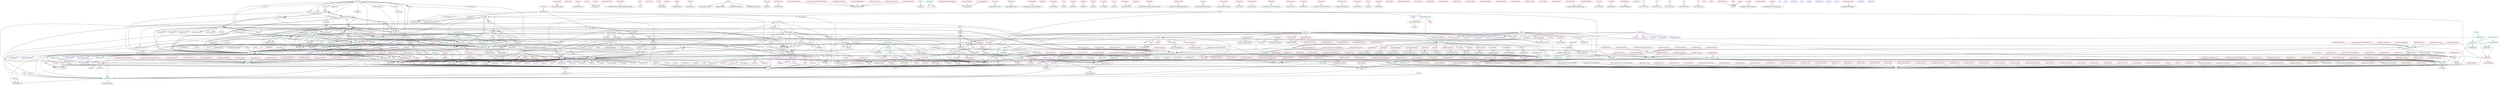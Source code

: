 digraph alltypes {
	subgraph ast {
		subgraph rule{
		Rule -> Target;
		Rule -> Dependencies;
		Rule -> Type;
		Rule -> Command;
		Rule	[shape=oval, color=darkviolet, label=Rule];
		}
		subgraph command{
		Command -> MakeString;
		Command -> CommandOpts;
		Command	[shape=oval, color=darkviolet, label=Command];
		}
		subgraph commandopts{
		CommandOpts	[shape=oval, color=darkviolet, label=CommandOpts];
		}
		subgraph type{
		Type	[shape=oval, color=darkviolet, label=Type];
		}
		subgraph makefile{
		Makefile -> Rule;
		Makefile	[shape=oval, color=darkgreen, label=Makefile];
		}
		subgraph target{
		Target -> MakeString;
		Target	[shape=oval, color=red2, label=Target];
		}
		subgraph dependencies{
		Dependencies -> Target;
		Dependencies	[shape=oval, color=red2, label=Dependencies];
		}
	}
	subgraph helpers {
	}
	subgraph import {
	}
	subgraph makestring {
		subgraph makestring{
		MakeString -> String;
		MakeString	[shape=oval, color=darkviolet, label=MakeString];
		}
		subgraph mvar{
		MVar -> VarName;
		MVar -> VarVal;
		MVar	[shape=oval, color=darkviolet, label=MVar];
		}
		subgraph varname{
		VarName -> String;
		VarName	[shape=oval, color=red2, label=VarName];
		}
		subgraph varval{
		VarVal -> String;
		VarVal	[shape=oval, color=red2, label=VarVal];
		}
	}
	subgraph print {
	}
	subgraph drails {
	}
	subgraph odelibraries {
	}
	subgraph code {
	}
	subgraph codedefinition {
		subgraph definitiontype{
		DefinitionType -> CodeChunk;
		DefinitionType -> CodeExpr;
		DefinitionType -> DefinitionType;
		DefinitionType	[shape=oval, color=cyan3, label=DefinitionType];
		}
	}
	subgraph contraintmaps {
		subgraph constraintce{
		ConstraintCE -> ConstraintCodeExpr;
		ConstraintCE	[shape=oval, color=red2, label=ConstraintCE];
		}
		subgraph constraintcemap{
		ConstraintCEMap -> MapUIDConstraintCE;
		ConstraintCEMap	[shape=oval, color=red2, label=ConstraintCEMap];
		}
	}
	subgraph parameter {
		subgraph passby{
		PassBy -> CodeChunk;
		PassBy -> PassBy;
		PassBy	[shape=oval, color=cyan3, label=PassBy];
		}
	}
	subgraph ast {
		subgraph docconfig{
		DocConfig -> String;
		DocConfig -> Bool;
		DocConfig	[shape=oval, color=cyan3, label=DocConfig];
		}
		subgraph buildname{
		BuildName -> BuildName;
		BuildName -> Ext;
		BuildName	[shape=oval, color=darkviolet, label=BuildName];
		}
		subgraph ext{
		Ext -> MakeString;
		Ext	[shape=oval, color=darkviolet, label=Ext];
		}
		subgraph builddependencies{
		BuildDependencies -> BuildName;
		BuildDependencies	[shape=oval, color=darkviolet, label=BuildDependencies];
		}
		subgraph buildconfig{
		BuildConfig	[shape=oval, color=darkviolet, label=BuildConfig];
		}
		subgraph runtype{
		RunType -> CommandFragment;
		RunType	[shape=oval, color=darkviolet, label=RunType];
		}
		subgraph runnable{
		Runnable -> BuildName;
		Runnable -> NameOpts;
		Runnable -> RunType;
		Runnable	[shape=oval, color=darkviolet, label=Runnable];
		}
		subgraph commandfragment{
		CommandFragment -> MakeString;
		CommandFragment	[shape=oval, color=red2, label=CommandFragment];
		}
		subgraph buildcommand{
		BuildCommand -> CommandFragment;
		BuildCommand	[shape=oval, color=red2, label=BuildCommand];
		}
		subgraph interpretercommand{
		InterpreterCommand -> String;
		InterpreterCommand	[shape=oval, color=red2, label=InterpreterCommand];
		}
		subgraph interpreteroption{
		InterpreterOption -> String;
		InterpreterOption	[shape=oval, color=red2, label=InterpreterOption];
		}
	}
	subgraph import {
		subgraph codeharness{
		CodeHarness -> MaybeBuildConfig;
		CodeHarness -> MaybeRunnable;
		CodeHarness -> GOOLState;
		CodeHarness -> ProgData;
		CodeHarness -> MaybeDocConfig;
		CodeHarness	[shape=oval, color=cyan3, label=CodeHarness];
		}
	}
	subgraph import {
		subgraph optimizechoice{
		OptimizeChoice -> Doc;
		OptimizeChoice	[shape=oval, color=red2, label=OptimizeChoice];
		}
		subgraph projname{
		ProjName -> String;
		ProjName	[shape=oval, color=red2, label=ProjName];
		}
	}
	subgraph csarprendererh {
		subgraph csharpprojecta{
		CSharpProjecta -> a;
		CSharpProjecta	[shape=oval, color=darkgreen, label=CSharpProjecta];
		}
		subgraph packagecsharpproject{
		PackageCSharpProject -> PackData;
		PackageCSharpProject	[shape=oval, color=red2, label=PackageCSharpProject];
		}
		subgraph auxiliarycsharpproject{
		AuxiliaryCSharpProject -> AuxData;
		AuxiliaryCSharpProject	[shape=oval, color=red2, label=AuxiliaryCSharpProject];
		}
		subgraph auxhelpercsharpproject{
		AuxHelperCSharpProject -> Doc;
		AuxHelperCSharpProject	[shape=oval, color=red2, label=AuxHelperCSharpProject];
		}
	}
	subgraph cpprenderer {
		subgraph cppprojecta{
		CppProjecta -> a;
		CppProjecta	[shape=oval, color=darkgreen, label=CppProjecta];
		}
		subgraph packagecppproject{
		PackageCppProject -> PackData;
		PackageCppProject	[shape=oval, color=red2, label=PackageCppProject];
		}
		subgraph auxiliarycppproject{
		AuxiliaryCppProject -> AuxData;
		AuxiliaryCppProject	[shape=oval, color=red2, label=AuxiliaryCppProject];
		}
		subgraph auxhelpercppproject{
		AuxHelperCppProject -> Doc;
		AuxHelperCppProject	[shape=oval, color=red2, label=AuxHelperCppProject];
		}
	}
	subgraph javarenderer {
		subgraph javaprojecta{
		JavaProjecta -> a;
		JavaProjecta	[shape=oval, color=darkgreen, label=JavaProjecta];
		}
		subgraph packagejavaproject{
		PackageJavaProject -> PackData;
		PackageJavaProject	[shape=oval, color=red2, label=PackageJavaProject];
		}
		subgraph auxiliaryjavaproject{
		AuxiliaryJavaProject -> AuxData;
		AuxiliaryJavaProject	[shape=oval, color=red2, label=AuxiliaryJavaProject];
		}
		subgraph auxhelperjavaproject{
		AuxHelperJavaProject -> Doc;
		AuxHelperJavaProject	[shape=oval, color=red2, label=AuxHelperJavaProject];
		}
	}
	subgraph languagepolymorpich {
	}
	subgraph pytonrendererh {
		subgraph pythonprojecta{
		PythonProjecta -> a;
		PythonProjecta	[shape=oval, color=darkgreen, label=PythonProjecta];
		}
		subgraph packagepythonproject{
		PackagePythonProject -> PackData;
		PackagePythonProject	[shape=oval, color=red2, label=PackagePythonProject];
		}
		subgraph auxiliarypythonproject{
		AuxiliaryPythonProject -> AuxData;
		AuxiliaryPythonProject	[shape=oval, color=red2, label=AuxiliaryPythonProject];
		}
		subgraph auxhelperpythonproject{
		AuxHelperPythonProject -> Doc;
		AuxHelperPythonProject	[shape=oval, color=red2, label=AuxHelperPythonProject];
		}
	}
	subgraph swiftrenderer {
		subgraph swiftprojecta{
		SwiftProjecta -> a;
		SwiftProjecta	[shape=oval, color=darkgreen, label=SwiftProjecta];
		}
		subgraph packageswiftproject{
		PackageSwiftProject -> PackData;
		PackageSwiftProject	[shape=oval, color=red2, label=PackageSwiftProject];
		}
		subgraph auxiliaryswiftproject{
		AuxiliarySwiftProject -> AuxData;
		AuxiliarySwiftProject	[shape=oval, color=red2, label=AuxiliarySwiftProject];
		}
		subgraph auxhelperswiftproject{
		AuxHelperSwiftProject -> Doc;
		AuxHelperSwiftProject	[shape=oval, color=red2, label=AuxHelperSwiftProject];
		}
	}
	subgraph clasinterfaces {
		subgraph readmeinfo{
		ReadMeInfo -> LangAbbrev;
		ReadMeInfo -> LangVers;
		ReadMeInfo -> MaybeString;
		ReadMeInfo -> ImplementationType;
		ReadMeInfo -> Name;
		ReadMeInfo -> FilePath;
		ReadMeInfo -> Contributor;
		ReadMeInfo -> CaseName;
		ReadMeInfo	[shape=oval, color=cyan3, label=ReadMeInfo];
		}
		subgraph langabbrev{
		LangAbbrev -> String;
		LangAbbrev	[shape=oval, color=red2, label=LangAbbrev];
		}
		subgraph langvers{
		LangVers -> String;
		LangVers	[shape=oval, color=red2, label=LangVers];
		}
		subgraph casename{
		CaseName -> String;
		CaseName	[shape=oval, color=red2, label=CaseName];
		}
		subgraph contributor{
		Contributor -> String;
		Contributor	[shape=oval, color=red2, label=Contributor];
		}
	}
	subgraph data {
		subgraph auxdata{
		AuxData -> FilePath;
		AuxData -> Doc;
		AuxData	[shape=oval, color=cyan3, label=AuxData];
		}
		subgraph packdata{
		PackData -> ProgData;
		PackData -> AuxData;
		PackData	[shape=oval, color=cyan3, label=PackData];
		}
	}
	subgraph languagerenderer {
	}
	subgraph configparers {
		subgraph configuration{
		Configuration -> String;
		Configuration -> MaybeString;
		Configuration -> Options;
		Configuration	[shape=oval, color=cyan3, label=Configuration];
		}
	}
	subgraph comments {
	}
	subgraph conceptmatch {
	}
	subgraph decriptionss {
	}
	subgraph drailstates {
		subgraph drasilstate{
		DrasilState -> CodeSpec;
		DrasilState -> Modularity;
		DrasilState -> ImplementationType;
		DrasilState -> Structure;
		DrasilState -> ConstantStructure;
		DrasilState -> ConstantRepr;
		DrasilState -> MatchedConceptMap;
		DrasilState -> MatchedSpaces;
		DrasilState -> ConstraintBehaviour;
		DrasilState -> Comments;
		DrasilState -> Verbosity;
		DrasilState -> String;
		DrasilState -> Logging;
		DrasilState -> AuxFile;
		DrasilState -> Expr;
		DrasilState -> Mod;
		DrasilState -> Name;
		DrasilState -> ExtLibMap;
		DrasilState -> FilePath;
		DrasilState -> ModExportMap;
		DrasilState -> ClassDefinitionMap;
		DrasilState -> Doc;
		DrasilState -> Space;
		DrasilState	[shape=oval, color=cyan3, label=DrasilState];
		}
		subgraph matchedspaces{
		MatchedSpaces -> SpaceGenStateCodeType;
		MatchedSpaces	[shape=oval, color=red2, label=MatchedSpaces];
		}
		subgraph extlibmap{
		ExtLibMap -> MapStringExtLibState;
		ExtLibMap	[shape=oval, color=red2, label=ExtLibMap];
		}
		subgraph modexportmap{
		ModExportMap -> MapStringString;
		ModExportMap	[shape=oval, color=red2, label=ModExportMap];
		}
		subgraph classdefinitionmap{
		ClassDefinitionMap -> MapStringString;
		ClassDefinitionMap	[shape=oval, color=red2, label=ClassDefinitionMap];
		}
		subgraph genstate{
		GenState -> StateDrasilState;
		GenState	[shape=oval, color=red2, label=GenState];
		}
		subgraph modexp{
		ModExp -> StringString;
		ModExp	[shape=oval, color=red2, label=ModExp];
		}
		subgraph classdef{
		ClassDef -> StringString;
		ClassDef	[shape=oval, color=red2, label=ClassDef];
		}
	}
	subgraph functioncalls {
	}
	subgraph genode {
		subgraph odegeninfo{
		ODEGenInfo -> MaybeFilePathNameExtLibStateNameVersion;
		ODEGenInfo	[shape=oval, color=red2, label=ODEGenInfo];
		}
	}
	subgraph generategool {
		subgraph classtype{
		ClassType -> OOProg;
		ClassType -> r;
		ClassType -> ClassType;
		ClassType -> Name;
		ClassType -> Maybe;
		ClassType -> Description;
		ClassType	[shape=oval, color=darkviolet, label=ClassType];
		}
	}
	subgraph generator {
	}
	subgraph helpers {
	}
	subgraph import {
	}
	subgraph logging {
	}
	subgraph modules {
		subgraph calctype{
		CalcType -> OOProg;
		CalcType -> r;
		CalcType -> CalcType;
		CalcType -> CodeDefinition;
		CalcType -> CodeExpr;
		CalcType	[shape=oval, color=darkviolet, label=CalcType];
		}
		subgraph constraintce{
		ConstraintCE -> ConstraintCodeExpr;
		ConstraintCE	[shape=oval, color=red2, label=ConstraintCE];
		}
	}
	subgraph parameters {
		subgraph paramtype{
		ParamType -> ParamType;
		ParamType -> Bool;
		ParamType	[shape=oval, color=darkviolet, label=ParamType];
		}
	}
	subgraph readinput {
	}
	subgraph spacematch {
	}
	subgraph writeinput {
	}
	subgraph writereadme {
	}
	subgraph code {
		subgraph code{
		Code -> FilePath;
		Code	[shape=oval, color=darkgreen, label=Code];
		}
	}
	subgraph codegeneration {
	}
	subgraph codequantitydicts {
	}
	subgraph datadecs {
		subgraph datadesc_{
		DataDesc_ -> Data_;
		DataDesc_ -> Delimiter;
		DataDesc_ -> DataDesc_;
		DataDesc_	[shape=oval, color=darkviolet, label=DataDesc_];
		}
		subgraph data_{
		Data_ -> DataItem_;
		Data_	[shape=oval, color=darkviolet, label=Data_];
		}
		subgraph dataitem_{
		DataItem_	[shape=oval, color=darkviolet, label=DataItem_];
		}
		subgraph data{
		Data -> DataItem;
		Data	[shape=oval, color=darkviolet, label=Data];
		}
		subgraph linepattern{
		LinePattern -> DataItem;
		LinePattern	[shape=oval, color=darkviolet, label=LinePattern];
		}
		subgraph dataitem{
		DataItem -> CodeVarChunk;
		DataItem	[shape=oval, color=red2, label=DataItem];
		}
		subgraph delimiter{
		Delimiter -> String;
		Delimiter	[shape=oval, color=red2, label=Delimiter];
		}
		subgraph datadesc{
		DataDesc -> Data;
		DataDesc	[shape=oval, color=red2, label=DataDesc];
		}
		subgraph delim{
		Delim -> Char;
		Delim	[shape=oval, color=red2, label=Delim];
		}
	}
	subgraph extlibimport {
		subgraph extlibstate{
		ExtLibState -> Mod;
		ExtLibState -> FuncStmt;
		ExtLibState -> Name;
		ExtLibState -> String;
		ExtLibState	[shape=oval, color=cyan3, label=ExtLibState];
		}
	}
	subgraph externallibrary {
		subgraph step{
		Step -> FunctionInterface;
		Step -> NonEmpty;
		Step -> CodeExpr;
		Step -> Condition;
		Step -> Step;
		Step -> CodeVarChunk;
		Step -> FuncStmt;
		Step	[shape=oval, color=darkviolet, label=Step];
		}
		subgraph functioninterface{
		FunctionInterface -> NonEmpty;
		FunctionInterface -> Requires;
		FunctionInterface -> FuncType;
		FunctionInterface -> CodeFuncChunk;
		FunctionInterface -> Argument;
		FunctionInterface -> Maybe;
		FunctionInterface -> Result;
		FunctionInterface	[shape=oval, color=darkviolet, label=FunctionInterface];
		}
		subgraph result{
		Result -> CodeVarChunk;
		Result	[shape=oval, color=darkviolet, label=Result];
		}
		subgraph argument{
		Argument -> Maybe;
		Argument -> NamedArgument;
		Argument -> ArgumentInfo;
		Argument	[shape=oval, color=darkviolet, label=Argument];
		}
		subgraph argumentinfo{
		ArgumentInfo -> CodeExpr;
		ArgumentInfo -> Space;
		ArgumentInfo -> Maybe;
		ArgumentInfo -> CodeVarChunk;
		ArgumentInfo -> CodeFuncChunk;
		ArgumentInfo -> Parameter;
		ArgumentInfo -> Step;
		ArgumentInfo -> Requires;
		ArgumentInfo -> Description;
		ArgumentInfo -> ClassInfo;
		ArgumentInfo -> NonEmpty;
		ArgumentInfo	[shape=oval, color=darkviolet, label=ArgumentInfo];
		}
		subgraph parameter{
		Parameter -> ParameterChunk;
		Parameter -> Space;
		Parameter	[shape=oval, color=darkviolet, label=Parameter];
		}
		subgraph classinfo{
		ClassInfo -> MethodInfo;
		ClassInfo -> String;
		ClassInfo	[shape=oval, color=darkviolet, label=ClassInfo];
		}
		subgraph methodinfo{
		MethodInfo -> Description;
		MethodInfo -> Parameter;
		MethodInfo -> Step;
		MethodInfo -> CodeFuncChunk;
		MethodInfo -> Maybe;
		MethodInfo -> NonEmpty;
		MethodInfo	[shape=oval, color=darkviolet, label=MethodInfo];
		}
		subgraph functype{
		FuncType -> CodeVarChunk;
		FuncType -> StepGroup;
		FuncType -> ExternalLibrary;
		FuncType	[shape=oval, color=darkviolet, label=FuncType];
		}
		subgraph condition{
		Condition -> CodeExpr;
		Condition	[shape=oval, color=red2, label=Condition];
		}
		subgraph requires{
		Requires -> String;
		Requires	[shape=oval, color=red2, label=Requires];
		}
		subgraph externallibrary{
		ExternalLibrary -> StepGroup;
		ExternalLibrary	[shape=oval, color=red2, label=ExternalLibrary];
		}
		subgraph stepgroup{
		StepGroup -> NonEmptyStep;
		StepGroup	[shape=oval, color=red2, label=StepGroup];
		}
	}
	subgraph externallibrarycall {
		subgraph stepgroupfill{
		StepGroupFill -> Int;
		StepGroupFill -> StepFill;
		StepGroupFill	[shape=oval, color=darkviolet, label=StepGroupFill];
		}
		subgraph stepfill{
		StepFill -> FunctionIntFill;
		StepFill -> NonEmpty;
		StepFill -> CodeExpr;
		StepFill -> StepFill;
		StepFill -> CodeVarChunk;
		StepFill	[shape=oval, color=darkviolet, label=StepFill];
		}
		subgraph argumentfill{
		ArgumentFill -> Maybe;
		ArgumentFill -> NamedArgument;
		ArgumentFill -> CodeExpr;
		ArgumentFill	[shape=oval, color=darkviolet, label=ArgumentFill];
		}
		subgraph parameterfill{
		ParameterFill -> ParameterChunk;
		ParameterFill	[shape=oval, color=darkviolet, label=ParameterFill];
		}
		subgraph classinfofill{
		ClassInfoFill -> MethodInfoFill;
		ClassInfoFill	[shape=oval, color=darkviolet, label=ClassInfoFill];
		}
		subgraph methodinfofill{
		MethodInfoFill -> ParameterFill;
		MethodInfoFill -> Initializer;
		MethodInfoFill -> StepFill;
		MethodInfoFill -> NonEmpty;
		MethodInfoFill -> StepGroupFill;
		MethodInfoFill -> ExternalLibraryCall;
		MethodInfoFill	[shape=oval, color=darkviolet, label=MethodInfoFill];
		}
		subgraph functionintfill{
		FunctionIntFill -> ArgumentFill;
		FunctionIntFill	[shape=oval, color=darkgreen, label=FunctionIntFill];
		}
		subgraph externallibrarycall{
		ExternalLibraryCall -> StepGroupFill;
		ExternalLibraryCall	[shape=oval, color=red2, label=ExternalLibraryCall];
		}
	}
	subgraph lang {
		subgraph lang{
		Lang	[shape=oval, color=darkviolet, label=Lang];
		}
	}
	subgraph odeinfo {
		subgraph odeinfo{
		ODEInfo -> CodeVarChunk;
		ODEInfo -> CodeExpr;
		ODEInfo -> ODEOptions;
		ODEInfo	[shape=oval, color=cyan3, label=ODEInfo];
		}
		subgraph odeoptions{
		ODEOptions -> ODEMethod;
		ODEOptions -> CodeExpr;
		ODEOptions	[shape=oval, color=cyan3, label=ODEOptions];
		}
		subgraph odemethod{
		ODEMethod	[shape=oval, color=darkviolet, label=ODEMethod];
		}
	}
	subgraph odelibpckg {
		subgraph odelibpckg{
		ODELibPckg -> Name;
		ODELibPckg -> Version;
		ODELibPckg -> ExternalLibrary;
		ODELibPckg -> ODEInfoExternalLibraryCall;
		ODELibPckg -> MaybeFilePath;
		ODELibPckg -> Lang;
		ODELibPckg	[shape=oval, color=cyan3, label=ODELibPckg];
		}
	}
	subgraph coicehs {
		subgraph choices{
		Choices -> Lang;
		Choices -> Modularity;
		Choices -> Structure;
		Choices -> ConstantStructure;
		Choices -> ConstantRepr;
		Choices -> ConceptMatchMap;
		Choices -> SpaceMatch;
		Choices -> ImplementationType;
		Choices -> ODELibPckg;
		Choices -> ODEInfo;
		Choices -> ConstraintBehaviour;
		Choices -> Comments;
		Choices -> Verbosity;
		Choices -> Visibility;
		Choices -> Logging;
		Choices -> FilePath;
		Choices -> AuxFile;
		Choices	[shape=oval, color=cyan3, label=Choices];
		}
		subgraph modularity{
		Modularity -> InputModule;
		Modularity	[shape=oval, color=darkviolet, label=Modularity];
		}
		subgraph inputmodule{
		InputModule	[shape=oval, color=darkviolet, label=InputModule];
		}
		subgraph structure{
		Structure	[shape=oval, color=darkviolet, label=Structure];
		}
		subgraph constantstructure{
		ConstantStructure	[shape=oval, color=darkviolet, label=ConstantStructure];
		}
		subgraph constantrepr{
		ConstantRepr	[shape=oval, color=darkviolet, label=ConstantRepr];
		}
		subgraph codeconcept{
		CodeConcept	[shape=oval, color=darkviolet, label=CodeConcept];
		}
		subgraph implementationtype{
		ImplementationType	[shape=oval, color=darkviolet, label=ImplementationType];
		}
		subgraph constraintbehaviour{
		ConstraintBehaviour	[shape=oval, color=darkviolet, label=ConstraintBehaviour];
		}
		subgraph comments{
		Comments	[shape=oval, color=darkviolet, label=Comments];
		}
		subgraph verbosity{
		Verbosity	[shape=oval, color=darkviolet, label=Verbosity];
		}
		subgraph visibility{
		Visibility	[shape=oval, color=darkviolet, label=Visibility];
		}
		subgraph logging{
		Logging	[shape=oval, color=darkviolet, label=Logging];
		}
		subgraph auxfile{
		AuxFile -> FilePath;
		AuxFile	[shape=oval, color=darkviolet, label=AuxFile];
		}
		subgraph conceptmatchmap{
		ConceptMatchMap -> MapUIDCodeConcept;
		ConceptMatchMap	[shape=oval, color=red2, label=ConceptMatchMap];
		}
		subgraph matchedconceptmap{
		MatchedConceptMap -> MapUIDCodeConcept;
		MatchedConceptMap	[shape=oval, color=red2, label=MatchedConceptMap];
		}
		subgraph spacematch{
		SpaceMatch -> SpaceCodeType;
		SpaceMatch	[shape=oval, color=red2, label=SpaceMatch];
		}
	}
	subgraph code {
	}
	subgraph codespec {
		subgraph codespec{
		CodeSpec -> Name;
		CodeSpec -> a;
		CodeSpec -> Input;
		CodeSpec -> Derived;
		CodeSpec -> Output;
		CodeSpec -> FilePath;
		CodeSpec -> Def;
		CodeSpec -> ConstraintCEMap;
		CodeSpec -> Const;
		CodeSpec -> ConstantMap;
		CodeSpec -> Mod;
		CodeSpec -> ChunkDB;
		CodeSpec	[shape=oval, color=cyan3, label=CodeSpec];
		}
		subgraph input{
		Input -> CodeVarChunk;
		Input	[shape=oval, color=red2, label=Input];
		}
		subgraph output{
		Output -> CodeVarChunk;
		Output	[shape=oval, color=red2, label=Output];
		}
		subgraph const{
		Const -> CodeDefinition;
		Const	[shape=oval, color=red2, label=Const];
		}
		subgraph derived{
		Derived -> CodeDefinition;
		Derived	[shape=oval, color=red2, label=Derived];
		}
		subgraph def{
		Def -> CodeDefinition;
		Def	[shape=oval, color=red2, label=Def];
		}
		subgraph constantmap{
		ConstantMap -> MapUIDCodeDefinition;
		ConstantMap	[shape=oval, color=red2, label=ConstantMap];
		}
		subgraph known{
		Known -> CodeVarChunk;
		Known	[shape=oval, color=red2, label=Known];
		}
		subgraph need{
		Need -> CodeVarChunk;
		Need	[shape=oval, color=red2, label=Need];
		}
	}
	subgraph mod {
		subgraph class{
		Class -> Name;
		Class -> MaybeName;
		Class -> Description;
		Class -> StateVariable;
		Class -> Func;
		Class	[shape=oval, color=cyan3, label=Class];
		}
		subgraph statevariable{
		StateVariable -> ScopeTag;
		StateVariable -> CodeVarChunk;
		StateVariable	[shape=oval, color=cyan3, label=StateVariable];
		}
		subgraph mod{
		Mod -> Name;
		Mod -> Description;
		Mod -> Import;
		Mod -> Class;
		Mod -> Func;
		Mod -> Mod;
		Mod	[shape=oval, color=darkviolet, label=Mod];
		}
		subgraph func{
		Func -> FuncDef;
		Func -> FuncData;
		Func -> Name;
		Func -> Description;
		Func -> DataDesc;
		Func -> Func;
		Func	[shape=oval, color=darkviolet, label=Func];
		}
		subgraph funcdata{
		FuncData -> Name;
		FuncData -> Description;
		FuncData -> DataDesc;
		FuncData -> FuncData;
		FuncData	[shape=oval, color=darkviolet, label=FuncData];
		}
		subgraph funcdef{
		FuncDef -> Name;
		FuncDef -> Description;
		FuncDef -> ParameterChunk;
		FuncDef -> Space;
		FuncDef	[shape=oval, color=darkviolet, label=FuncDef];
		}
		subgraph funcstmt{
		FuncStmt -> CodeVarChunk;
		FuncStmt -> CodeExpr;
		FuncStmt -> FuncStmt;
		FuncStmt -> Integer;
		FuncStmt	[shape=oval, color=darkviolet, label=FuncStmt];
		}
		subgraph name{
		Name -> String;
		Name	[shape=oval, color=red2, label=Name];
		}
		subgraph description{
		Description -> String;
		Description	[shape=oval, color=red2, label=Description];
		}
		subgraph import{
		Import -> String;
		Import	[shape=oval, color=red2, label=Import];
		}
		subgraph version{
		Version -> String;
		Version	[shape=oval, color=red2, label=Version];
		}
		subgraph initializer{
		Initializer -> CodeVarChunkCodeExpr;
		Initializer	[shape=oval, color=red2, label=Initializer];
		}
	}
	subgraph filetetss {
	}
	subgraph helloworld {
	}
	subgraph helper {
	}
	subgraph main {
	}
	subgraph obervers {
	}
	subgraph patterntets {
	}
	subgraph codebaes {
		subgraph varorfunc{
		VarOrFunc -> QuantityDict;
		VarOrFunc -> VarOrFunc;
		VarOrFunc	[shape=oval, color=cyan3, label=VarOrFunc];
		}
		subgraph codevarchunk{
		CodeVarChunk -> CodeChunk;
		CodeVarChunk -> MaybeCodeChunk;
		CodeVarChunk	[shape=oval, color=cyan3, label=CodeVarChunk];
		}
		subgraph codefuncchunk{
		CodeFuncChunk -> CodeChunk;
		CodeFuncChunk	[shape=oval, color=darkgreen, label=CodeFuncChunk];
		}
	}
	subgraph convert {
	}
	subgraph development {
	}
	subgraph extract {
	}
	subgraph precedence {
	}
	subgraph expr {
		subgraph arithbinop{
		ArithBinOp	[shape=oval, color=darkviolet, label=ArithBinOp];
		}
		subgraph eqbinop{
		EqBinOp	[shape=oval, color=darkviolet, label=EqBinOp];
		}
		subgraph boolbinop{
		BoolBinOp	[shape=oval, color=darkviolet, label=BoolBinOp];
		}
		subgraph labinop{
		LABinOp	[shape=oval, color=darkviolet, label=LABinOp];
		}
		subgraph ordbinop{
		OrdBinOp	[shape=oval, color=darkviolet, label=OrdBinOp];
		}
		subgraph vvvbinop{
		VVVBinOp	[shape=oval, color=darkviolet, label=VVVBinOp];
		}
		subgraph vvnbinop{
		VVNBinOp	[shape=oval, color=darkviolet, label=VVNBinOp];
		}
		subgraph assocarithoper{
		AssocArithOper	[shape=oval, color=darkviolet, label=AssocArithOper];
		}
		subgraph assocbooloper{
		AssocBoolOper	[shape=oval, color=darkviolet, label=AssocBoolOper];
		}
		subgraph ufunc{
		UFunc	[shape=oval, color=darkviolet, label=UFunc];
		}
		subgraph ufuncb{
		UFuncB	[shape=oval, color=darkviolet, label=UFuncB];
		}
		subgraph ufuncvv{
		UFuncVV	[shape=oval, color=darkviolet, label=UFuncVV];
		}
		subgraph ufuncvn{
		UFuncVN	[shape=oval, color=darkviolet, label=UFuncVN];
		}
		subgraph codeexpr{
		CodeExpr -> Double;
		CodeExpr -> CodeExpr;
		CodeExpr -> Integer;
		CodeExpr -> String;
		CodeExpr -> AssocArithOper;
		CodeExpr -> AssocBoolOper;
		CodeExpr -> DerivType;
		CodeExpr -> UID;
		CodeExpr -> Completeness;
		CodeExpr -> UFunc;
		CodeExpr -> UFuncB;
		CodeExpr -> UFuncVV;
		CodeExpr -> UFuncVN;
		CodeExpr -> ArithBinOp;
		CodeExpr -> BoolBinOp;
		CodeExpr -> EqBinOp;
		CodeExpr -> LABinOp;
		CodeExpr -> OrdBinOp;
		CodeExpr -> VVVBinOp;
		CodeExpr -> VVNBinOp;
		CodeExpr -> DomainDesc;
		CodeExpr -> RealInterval;
		CodeExpr	[shape=oval, color=darkviolet, label=CodeExpr];
		}
	}
	subgraph codeexpr {
	}
	subgraph computation {
	}
	subgraph documentation {
	}
	subgraph education {
	}
	subgraph math {
	}
	subgraph pyicalpropertieshs {
	}
	subgraph pyicshs {
	}
	subgraph software {
	}
	subgraph solidmecanichs {
	}
	subgraph termodynamichs {
	}
	subgraph pyicshs {
	}
	subgraph math {
	}
	subgraph pyicalpropertieshs {
	}
	subgraph pyicshs {
	}
	subgraph solidmecanichs {
	}
	subgraph termodynamichs {
	}
	subgraph products {
	}
	subgraph pyicshs {
	}
	subgraph pyicalpropertieshs {
	}
	subgraph pyicshs {
	}
	subgraph solidmecanichs {
	}
	subgraph termodynamichs {
	}
	subgraph citations {
	}
	subgraph contraintss {
	}
	subgraph people {
	}
	subgraph si_units {
	}
	subgraph getcunkh {
	}
	subgraph cunkdbh {
		subgraph chunkdb{
		ChunkDB -> SymbolMap;
		ChunkDB -> TermMap;
		ChunkDB -> ConceptMap;
		ChunkDB -> UnitMap;
		ChunkDB -> TraceMap;
		ChunkDB -> RefbyMap;
		ChunkDB -> DatadefnMap;
		ChunkDB -> InsModelMap;
		ChunkDB -> GendefMap;
		ChunkDB -> TheoryModelMap;
		ChunkDB -> ConceptInstanceMap;
		ChunkDB -> SectionMap;
		ChunkDB -> LabelledContentMap;
		ChunkDB -> ReferenceMap;
		ChunkDB	[shape=oval, color=cyan3, label=ChunkDB];
		}
		subgraph umapa{
		UMapa -> MapUIDaInt;
		UMapa	[shape=oval, color=red2, label=UMapa];
		}
		subgraph symbolmap{
		SymbolMap -> UMapQuantityDict;
		SymbolMap	[shape=oval, color=red2, label=SymbolMap];
		}
		subgraph conceptmap{
		ConceptMap -> UMapConceptChunk;
		ConceptMap	[shape=oval, color=red2, label=ConceptMap];
		}
		subgraph unitmap{
		UnitMap -> UMapUnitDefn;
		UnitMap	[shape=oval, color=red2, label=UnitMap];
		}
		subgraph termmap{
		TermMap -> UMapIdeaDict;
		TermMap	[shape=oval, color=red2, label=TermMap];
		}
		subgraph tracemap{
		TraceMap -> MapUIDUID;
		TraceMap	[shape=oval, color=red2, label=TraceMap];
		}
		subgraph refbymap{
		RefbyMap -> MapUIDUID;
		RefbyMap	[shape=oval, color=red2, label=RefbyMap];
		}
		subgraph datadefnmap{
		DatadefnMap -> UMapDataDefinition;
		DatadefnMap	[shape=oval, color=red2, label=DatadefnMap];
		}
		subgraph insmodelmap{
		InsModelMap -> UMapInstanceModel;
		InsModelMap	[shape=oval, color=red2, label=InsModelMap];
		}
		subgraph gendefmap{
		GendefMap -> UMapGenDefn;
		GendefMap	[shape=oval, color=red2, label=GendefMap];
		}
		subgraph theorymodelmap{
		TheoryModelMap -> UMapTheoryModel;
		TheoryModelMap	[shape=oval, color=red2, label=TheoryModelMap];
		}
		subgraph conceptinstancemap{
		ConceptInstanceMap -> UMapConceptInstance;
		ConceptInstanceMap	[shape=oval, color=red2, label=ConceptInstanceMap];
		}
		subgraph sectionmap{
		SectionMap -> UMapSection;
		SectionMap	[shape=oval, color=red2, label=SectionMap];
		}
		subgraph labelledcontentmap{
		LabelledContentMap -> UMapLabelledContent;
		LabelledContentMap	[shape=oval, color=red2, label=LabelledContentMap];
		}
		subgraph referencemap{
		ReferenceMap -> UMapReference;
		ReferenceMap	[shape=oval, color=red2, label=ReferenceMap];
		}
	}
	subgraph syteminformations {
		subgraph referencedb{
		ReferenceDB -> ConceptMap;
		ReferenceDB	[shape=oval, color=cyan3, label=ReferenceDB];
		}
		subgraph systeminformation{
		SystemInformation -> CommonIdea;
		SystemInformation -> a;
		SystemInformation -> Idea;
		SystemInformation -> b;
		SystemInformation -> HasName;
		SystemInformation -> c;
		SystemInformation	[shape=oval, color=darkviolet, label=SystemInformation];
		}
		subgraph blocka{
		Blocka -> a;
		Blocka -> SystemInformation;
		Blocka -> BibRef;
		Blocka	[shape=oval, color=darkviolet, label=Blocka];
		}
		subgraph refmapa{
		RefMapa -> MapUIDaInt;
		RefMapa	[shape=oval, color=red2, label=RefMapa];
		}
		subgraph bibmap{
		BibMap -> RefMapCitation;
		BibMap	[shape=oval, color=red2, label=BibMap];
		}
		subgraph conceptmap{
		ConceptMap -> RefMapConceptInstance;
		ConceptMap	[shape=oval, color=red2, label=ConceptMap];
		}
	}
	subgraph drails {
	}
	subgraph references {
	}
	subgraph srs {
	}
	subgraph core {
		subgraph docsection{
		DocSection -> RefSec;
		DocSection -> IntroSec;
		DocSection -> StkhldrSec;
		DocSection -> GSDSec;
		DocSection -> SSDSec;
		DocSection -> ReqrmntSec;
		DocSection -> LCsSec;
		DocSection -> UCsSec;
		DocSection -> TraceabilitySec;
		DocSection -> AuxConstntSec;
		DocSection -> AppndxSec;
		DocSection -> OffShelfSolnsSec;
		DocSection	[shape=oval, color=darkviolet, label=DocSection];
		}
		subgraph refsec{
		RefSec -> Contents;
		RefSec -> RefTab;
		RefSec	[shape=oval, color=darkviolet, label=RefSec];
		}
		subgraph reftab{
		RefTab -> RefTab;
		RefTab -> TUIntro;
		RefTab -> UnitDefn;
		RefTab -> LabelledContent;
		RefTab -> TSIntro;
		RefTab -> LFunc;
		RefTab	[shape=oval, color=darkviolet, label=RefTab];
		}
		subgraph tsintro{
		TSIntro -> TConvention;
		TSIntro	[shape=oval, color=darkviolet, label=TSIntro];
		}
		subgraph tconvention{
		TConvention -> Emphasis;
		TConvention	[shape=oval, color=darkviolet, label=TConvention];
		}
		subgraph emphasis{
		Emphasis	[shape=oval, color=darkviolet, label=Emphasis];
		}
		subgraph literature{
		Literature -> Topic;
		Literature	[shape=oval, color=darkviolet, label=Literature];
		}
		subgraph tuintro{
		TUIntro	[shape=oval, color=darkviolet, label=TUIntro];
		}
		subgraph lfunc{
		LFunc -> LFunc;
		LFunc -> DefinedQuantityDict;
		LFunc	[shape=oval, color=darkviolet, label=LFunc];
		}
		subgraph introsec{
		IntroSec -> Sentence;
		IntroSec -> IntroSub;
		IntroSec	[shape=oval, color=darkviolet, label=IntroSec];
		}
		subgraph introsub{
		IntroSub -> Sentence;
		IntroSub -> IntroSub;
		IntroSub -> CI;
		IntroSub -> Section;
		IntroSub	[shape=oval, color=darkviolet, label=IntroSub];
		}
		subgraph stkhldrsub{
		StkhldrSub -> CI;
		StkhldrSub -> Sentence;
		StkhldrSub -> StkhldrSub;
		StkhldrSub	[shape=oval, color=darkviolet, label=StkhldrSub];
		}
		subgraph gsdsub{
		GSDSub -> Contents;
		GSDSub -> GSDSub;
		GSDSub	[shape=oval, color=darkviolet, label=GSDSub];
		}
		subgraph ssdsub{
		SSDSub -> ProblemDescription;
		SSDSub -> SSDSub;
		SSDSub -> SolChSpec;
		SSDSub	[shape=oval, color=darkviolet, label=SSDSub];
		}
		subgraph problemdescription{
		ProblemDescription -> Sentence;
		ProblemDescription -> Section;
		ProblemDescription -> PDSub;
		ProblemDescription -> ProblemDescription;
		ProblemDescription	[shape=oval, color=darkviolet, label=ProblemDescription];
		}
		subgraph pdsub{
		PDSub -> Concept;
		PDSub -> c;
		PDSub -> Maybe;
		PDSub -> Sentence;
		PDSub -> PDSub;
		PDSub -> Idea;
		PDSub -> a;
		PDSub -> LabelledContent;
		PDSub -> Contents;
		PDSub -> ConceptInstance;
		PDSub	[shape=oval, color=darkviolet, label=PDSub];
		}
		subgraph solchspec{
		SolChSpec -> SCSSub;
		SolChSpec -> SolChSpec;
		SolChSpec	[shape=oval, color=darkviolet, label=SolChSpec];
		}
		subgraph scssub{
		SCSSub -> ConceptInstance;
		SCSSub -> SCSSub;
		SCSSub -> Sentence;
		SCSSub -> Fields;
		SCSSub -> TheoryModel;
		SCSSub -> GenDefn;
		SCSSub -> DerivationDisplay;
		SCSSub -> DataDefinition;
		SCSSub	[shape=oval, color=darkviolet, label=SCSSub];
		}
		subgraph derivationdisplay{
		DerivationDisplay	[shape=oval, color=darkviolet, label=DerivationDisplay];
		}
		subgraph reqssub{
		ReqsSub -> ConceptInstance;
		ReqsSub -> LabelledContent;
		ReqsSub -> ReqsSub;
		ReqsSub	[shape=oval, color=darkviolet, label=ReqsSub];
		}
		subgraph traceconfig{
		TraceConfig -> UID;
		TraceConfig -> Sentence;
		TraceConfig -> TraceViewCat;
		TraceConfig -> TraceConfig;
		TraceConfig	[shape=oval, color=darkviolet, label=TraceConfig];
		}
		subgraph auxconstntsec{
		AuxConstntSec -> CI;
		AuxConstntSec -> QDefinition;
		AuxConstntSec	[shape=oval, color=darkviolet, label=AuxConstntSec];
		}
		subgraph appndxsec{
		AppndxSec	[shape=oval, color=darkgreen, label=AppndxSec];
		}
		subgraph stkhldrsec{
		StkhldrSec -> StkhldrSub;
		StkhldrSec	[shape=oval, color=darkgreen, label=StkhldrSec];
		}
		subgraph gsdsec{
		GSDSec -> GSDSub;
		GSDSec	[shape=oval, color=darkgreen, label=GSDSec];
		}
		subgraph ssdsec{
		SSDSec -> SSDSub;
		SSDSec	[shape=oval, color=darkgreen, label=SSDSec];
		}
		subgraph reqrmntsec{
		ReqrmntSec -> ReqsSub;
		ReqrmntSec	[shape=oval, color=darkgreen, label=ReqrmntSec];
		}
		subgraph lcssec{
		LCsSec -> ConceptInstance;
		LCsSec	[shape=oval, color=darkgreen, label=LCsSec];
		}
		subgraph ucssec{
		UCsSec -> ConceptInstance;
		UCsSec	[shape=oval, color=darkgreen, label=UCsSec];
		}
		subgraph traceabilitysec{
		TraceabilitySec -> TraceConfig;
		TraceabilitySec	[shape=oval, color=darkgreen, label=TraceabilitySec];
		}
		subgraph offshelfsolnssec{
		OffShelfSolnsSec -> Contents;
		OffShelfSolnsSec	[shape=oval, color=darkgreen, label=OffShelfSolnsSec];
		}
		subgraph system{
		System -> Sentence;
		System	[shape=oval, color=red2, label=System];
		}
		subgraph dockind{
		DocKind -> Sentence;
		DocKind	[shape=oval, color=red2, label=DocKind];
		}
		subgraph docdesc{
		DocDesc -> DocSection;
		DocDesc	[shape=oval, color=red2, label=DocDesc];
		}
		subgraph topic{
		Topic -> IdeaDict;
		Topic	[shape=oval, color=red2, label=Topic];
		}
	}
	subgraph definitions {
		subgraph field{
		Field -> Verbosity;
		Field -> InclUnits;
		Field	[shape=oval, color=darkviolet, label=Field];
		}
		subgraph verbosity{
		Verbosity	[shape=oval, color=darkviolet, label=Verbosity];
		}
		subgraph inclunits{
		InclUnits	[shape=oval, color=darkviolet, label=InclUnits];
		}
		subgraph fields{
		Fields -> Field;
		Fields	[shape=oval, color=red2, label=Fields];
		}
		subgraph modrow{
		ModRow -> StringContents;
		ModRow	[shape=oval, color=red2, label=ModRow];
		}
	}
	subgraph labels {
	}
	subgraph refhelpers {
		subgraph modeldb{
		ModelDB -> RefMapTheoryModel;
		ModelDB -> RefMapGenDefn;
		ModelDB -> RefMapDataDefinition;
		ModelDB -> RefMapInstanceModel;
		ModelDB	[shape=oval, color=cyan3, label=ModelDB];
		}
	}
	subgraph traceabilitymatrix {
		subgraph traceviewcat{
		TraceViewCat -> UIDChunkDBUID;
		TraceViewCat	[shape=oval, color=red2, label=TraceViewCat];
		}
	}
	subgraph units {
	}
	subgraph auxiliarycontantss {
	}
	subgraph generalsytdescs {
	}
	subgraph introduction {
	}
	subgraph referencematerial {
	}
	subgraph requirements {
	}
	subgraph specificsytemdescriptions {
	}
	subgraph stakeolderhs {
	}
	subgraph tableofabbandacronyms {
	}
	subgraph tableofsymbols {
	}
	subgraph tableofunits {
	}
	subgraph traceabilitymandgs {
	}
	subgraph docdecl {
		subgraph docsection{
		DocSection -> RefSec;
		DocSection	[shape=oval, color=darkviolet, label=DocSection];
		}
		subgraph ssdsub{
		SSDSub -> ProblemDescription;
		SSDSub -> SSDSub;
		SSDSub -> SolChSpec;
		SSDSub	[shape=oval, color=darkviolet, label=SSDSub];
		}
		subgraph problemdescription{
		ProblemDescription -> Sentence;
		ProblemDescription -> Section;
		ProblemDescription -> PDSub;
		ProblemDescription -> ProblemDescription;
		ProblemDescription	[shape=oval, color=darkviolet, label=ProblemDescription];
		}
		subgraph pdsub{
		PDSub -> Concept;
		PDSub -> c;
		PDSub -> Maybe;
		PDSub -> Sentence;
		PDSub -> PDSub;
		PDSub -> Idea;
		PDSub -> a;
		PDSub -> LabelledContent;
		PDSub -> Contents;
		PDSub	[shape=oval, color=darkviolet, label=PDSub];
		}
		subgraph solchspec{
		SolChSpec -> SCSSub;
		SolChSpec -> SolChSpec;
		SolChSpec	[shape=oval, color=darkviolet, label=SolChSpec];
		}
		subgraph scssub{
		SCSSub -> SCSSub;
		SCSSub -> Sentence;
		SCSSub -> Fields;
		SCSSub -> DerivationDisplay;
		SCSSub -> HasUncertainty;
		SCSSub -> c;
		SCSSub -> Quantity;
		SCSSub -> Constrained;
		SCSSub -> HasReasVal;
		SCSSub -> MayHaveUnit;
		SCSSub -> Contents;
		SCSSub	[shape=oval, color=darkviolet, label=SCSSub];
		}
		subgraph reqssub{
		ReqsSub -> Sentence;
		ReqsSub -> LabelledContent;
		ReqsSub -> ReqsSub;
		ReqsSub -> SystemInformation;
		ReqsSub -> SRSDecl;
		ReqsSub -> DocDesc;
		ReqsSub	[shape=oval, color=darkviolet, label=ReqsSub];
		}
		subgraph ssdsec{
		SSDSec -> SSDSub;
		SSDSec	[shape=oval, color=darkgreen, label=SSDSec];
		}
		subgraph reqrmntsec{
		ReqrmntSec -> ReqsSub;
		ReqrmntSec	[shape=oval, color=darkgreen, label=ReqrmntSec];
		}
		subgraph srsdecl{
		SRSDecl -> DocSection;
		SRSDecl	[shape=oval, color=red2, label=SRSDecl];
		}
	}
	subgraph doclang {
	}
	subgraph documentlanguage {
	}
	subgraph extractdocdecs {
	}
	subgraph tracetable {
	}
	subgraph asumptionss {
	}
	subgraph body {
	}
	subgraph concepts {
	}
	subgraph datadefs {
	}
	subgraph expresionss {
	}
	subgraph figures {
	}
	subgraph gendefs {
	}
	subgraph goals {
	}
	subgraph imods {
	}
	subgraph main {
	}
	subgraph requirements {
	}
	subgraph unitals {
	}
	subgraph arbiter {
	}
	subgraph vector {
	}
	subgraph asumptionss {
	}
	subgraph body {
	}
	subgraph cangehs {
	}
	subgraph concepts {
	}
	subgraph datadefs {
	}
	subgraph expresionss {
	}
	subgraph gdefs {
	}
	subgraph gendefs {
	}
	subgraph goals {
	}
	subgraph imods {
	}
	subgraph main {
	}
	subgraph references {
	}
	subgraph requirements {
	}
	subgraph tmods {
	}
	subgraph unitals {
	}
	subgraph asumptionss {
	}
	subgraph body {
	}
	subgraph cangehs {
	}
	subgraph concepts {
	}
	subgraph datadefs {
	}
	subgraph figures {
	}
	subgraph goals {
	}
	subgraph imods {
	}
	subgraph main {
	}
	subgraph moduledefs {
	}
	subgraph references {
	}
	subgraph requirements {
	}
	subgraph symbols {
	}
	subgraph tmods {
	}
	subgraph unitals {
		subgraph glasstype{
		GlassType -> IntegerCI;
		GlassType	[shape=oval, color=red2, label=GlassType];
		}
		subgraph glassthickness{
		GlassThickness -> DoubleDouble;
		GlassThickness	[shape=oval, color=red2, label=GlassThickness];
		}
	}
	subgraph units {
	}
	subgraph body {
	}
	subgraph heattranfers {
	}
	subgraph main {
	}
	subgraph asumptionss {
	}
	subgraph body {
	}
	subgraph cangehs {
	}
	subgraph datadefs {
	}
	subgraph definitions {
	}
	subgraph gendefs {
	}
	subgraph goals {
	}
	subgraph imods {
	}
	subgraph main {
	}
	subgraph odes {
	}
	subgraph references {
	}
	subgraph requirements {
	}
	subgraph unitals {
	}
	subgraph asumptionss {
	}
	subgraph body {
	}
	subgraph cangehs {
	}
	subgraph concepts {
	}
	subgraph datadefs {
	}
	subgraph gendefs {
	}
	subgraph gensydescs {
	}
	subgraph imodel {
	}
	subgraph introsection {
	}
	subgraph main {
	}
	subgraph odes {
	}
	subgraph references {
	}
	subgraph requirements {
	}
	subgraph spsydescs {
	}
	subgraph tmodel {
	}
	subgraph unitals {
	}
	subgraph asumptionss {
	}
	subgraph body {
	}
	subgraph concepts {
	}
	subgraph datadefs {
	}
	subgraph expresionss {
	}
	subgraph figures {
	}
	subgraph gendefs {
	}
	subgraph goals {
	}
	subgraph imods {
	}
	subgraph main {
	}
	subgraph references {
	}
	subgraph requirements {
	}
	subgraph unitals {
	}
	subgraph asumptionss {
	}
	subgraph baicexprss {
	}
	subgraph body {
	}
	subgraph cangehs {
	}
	subgraph datadefs {
	}
	subgraph defs {
	}
	subgraph figures {
	}
	subgraph gendefs {
	}
	subgraph goals {
	}
	subgraph imods {
	}
	subgraph main {
	}
	subgraph references {
	}
	subgraph requirements {
	}
	subgraph tmods {
	}
	subgraph unitals {
	}
	subgraph asumptionss {
	}
	subgraph body {
	}
	subgraph cangehs {
	}
	subgraph concepts {
	}
	subgraph datadefs {
	}
	subgraph gendefs {
	}
	subgraph generate {
	}
	subgraph goals {
	}
	subgraph imods {
	}
	subgraph main {
	}
	subgraph references {
	}
	subgraph requirements {
	}
	subgraph tmods {
		subgraph phasechange{
		PhaseChange -> PhaseChange;
		PhaseChange -> Sentence;
		PhaseChange -> TheoryModel;
		PhaseChange	[shape=oval, color=darkviolet, label=PhaseChange];
		}
	}
	subgraph unitals {
	}
	subgraph body {
	}
	subgraph main {
	}
	subgraph formats {
		subgraph doctype{
		DocType	[shape=oval, color=darkviolet, label=DocType];
		}
		subgraph docspec{
		DocSpec -> DocType;
		DocSpec -> Filename;
		DocSpec	[shape=oval, color=darkviolet, label=DocSpec];
		}
		subgraph docclass{
		DocClass -> Maybe;
		DocClass -> String;
		DocClass	[shape=oval, color=darkviolet, label=DocClass];
		}
		subgraph exdoc{
		ExDoc -> Maybe;
		ExDoc -> String;
		ExDoc	[shape=oval, color=darkviolet, label=ExDoc];
		}
		subgraph usepackages{
		UsePackages -> String;
		UsePackages	[shape=oval, color=darkgreen, label=UsePackages];
		}
		subgraph filename{
		Filename -> String;
		Filename	[shape=oval, color=red2, label=Filename];
		}
	}
	subgraph generate {
	}
	subgraph clike {
	}
	subgraph csarprendererh {
		subgraph csharpcodea{
		CSharpCodea -> a;
		CSharpCodea	[shape=oval, color=darkgreen, label=CSharpCodea];
		}
		subgraph programcsharpcode{
		ProgramCSharpCode -> ProgData;
		ProgramCSharpCode	[shape=oval, color=red2, label=ProgramCSharpCode];
		}
		subgraph filecsharpcode{
		FileCSharpCode -> FileData;
		FileCSharpCode	[shape=oval, color=red2, label=FileCSharpCode];
		}
		subgraph importcsharpcode{
		ImportCSharpCode -> Doc;
		ImportCSharpCode	[shape=oval, color=red2, label=ImportCSharpCode];
		}
		subgraph permanencecsharpcode{
		PermanenceCSharpCode -> Doc;
		PermanenceCSharpCode	[shape=oval, color=red2, label=PermanenceCSharpCode];
		}
		subgraph bodycsharpcode{
		BodyCSharpCode -> Doc;
		BodyCSharpCode	[shape=oval, color=red2, label=BodyCSharpCode];
		}
		subgraph blockcsharpcode{
		BlockCSharpCode -> Doc;
		BlockCSharpCode	[shape=oval, color=red2, label=BlockCSharpCode];
		}
		subgraph typecsharpcode{
		TypeCSharpCode -> TypeData;
		TypeCSharpCode	[shape=oval, color=red2, label=TypeCSharpCode];
		}
		subgraph unaryopcsharpcode{
		UnaryOpCSharpCode -> OpData;
		UnaryOpCSharpCode	[shape=oval, color=red2, label=UnaryOpCSharpCode];
		}
		subgraph binaryopcsharpcode{
		BinaryOpCSharpCode -> OpData;
		BinaryOpCSharpCode	[shape=oval, color=red2, label=BinaryOpCSharpCode];
		}
		subgraph variablecsharpcode{
		VariableCSharpCode -> VarData;
		VariableCSharpCode	[shape=oval, color=red2, label=VariableCSharpCode];
		}
		subgraph valuecsharpcode{
		ValueCSharpCode -> ValData;
		ValueCSharpCode	[shape=oval, color=red2, label=ValueCSharpCode];
		}
		subgraph functioncsharpcode{
		FunctionCSharpCode -> FuncData;
		FunctionCSharpCode	[shape=oval, color=red2, label=FunctionCSharpCode];
		}
		subgraph statementcsharpcode{
		StatementCSharpCode -> DocTerminator;
		StatementCSharpCode	[shape=oval, color=red2, label=StatementCSharpCode];
		}
		subgraph scopecsharpcode{
		ScopeCSharpCode -> Doc;
		ScopeCSharpCode	[shape=oval, color=red2, label=ScopeCSharpCode];
		}
		subgraph methodtypecsharpcode{
		MethodTypeCSharpCode -> TypeData;
		MethodTypeCSharpCode	[shape=oval, color=red2, label=MethodTypeCSharpCode];
		}
		subgraph parametercsharpcode{
		ParameterCSharpCode -> ParamData;
		ParameterCSharpCode	[shape=oval, color=red2, label=ParameterCSharpCode];
		}
		subgraph methodcsharpcode{
		MethodCSharpCode -> MethodData;
		MethodCSharpCode	[shape=oval, color=red2, label=MethodCSharpCode];
		}
		subgraph statevarcsharpcode{
		StateVarCSharpCode -> Doc;
		StateVarCSharpCode	[shape=oval, color=red2, label=StateVarCSharpCode];
		}
		subgraph classcsharpcode{
		ClassCSharpCode -> Doc;
		ClassCSharpCode	[shape=oval, color=red2, label=ClassCSharpCode];
		}
		subgraph modulecsharpcode{
		ModuleCSharpCode -> ModData;
		ModuleCSharpCode	[shape=oval, color=red2, label=ModuleCSharpCode];
		}
		subgraph blockcommentcsharpcode{
		BlockCommentCSharpCode -> Doc;
		BlockCommentCSharpCode	[shape=oval, color=red2, label=BlockCommentCSharpCode];
		}
	}
	subgraph commonpeudooos {
	}
	subgraph contructorss {
		subgraph vsopr{
		VSOpr -> VSrOpData;
		VSOpr	[shape=oval, color=red2, label=VSOpr];
		}
	}
	subgraph cpprenderer {
		subgraph cppcodexya{
		CppCodexya -> xa;
		CppCodexya -> ya;
		CppCodexya	[shape=oval, color=cyan3, label=CppCodexya];
		}
		subgraph methoddata{
		MethodData -> ScopeTag;
		MethodData -> Doc;
		MethodData	[shape=oval, color=cyan3, label=MethodData];
		}
		subgraph cppsrccodea{
		CppSrcCodea -> a;
		CppSrcCodea	[shape=oval, color=darkgreen, label=CppSrcCodea];
		}
		subgraph cpphdrcodea{
		CppHdrCodea -> a;
		CppHdrCodea	[shape=oval, color=darkgreen, label=CppHdrCodea];
		}
		subgraph programpcppsrccodecpphdrcode{
		ProgrampCppSrcCodeCppHdrCode -> ProgData;
		ProgrampCppSrcCodeCppHdrCode	[shape=oval, color=red2, label=ProgrampCppSrcCodeCppHdrCode];
		}
		subgraph filepcppsrccodecpphdrcode{
		FilepCppSrcCodeCppHdrCode -> FileData;
		FilepCppSrcCodeCppHdrCode	[shape=oval, color=red2, label=FilepCppSrcCodeCppHdrCode];
		}
		subgraph importpcppsrccodecpphdrcode{
		ImportpCppSrcCodeCppHdrCode -> Doc;
		ImportpCppSrcCodeCppHdrCode	[shape=oval, color=red2, label=ImportpCppSrcCodeCppHdrCode];
		}
		subgraph permanencepcppsrccodecpphdrcode{
		PermanencepCppSrcCodeCppHdrCode -> BindData;
		PermanencepCppSrcCodeCppHdrCode	[shape=oval, color=red2, label=PermanencepCppSrcCodeCppHdrCode];
		}
		subgraph bodypcppsrccodecpphdrcode{
		BodypCppSrcCodeCppHdrCode -> Doc;
		BodypCppSrcCodeCppHdrCode	[shape=oval, color=red2, label=BodypCppSrcCodeCppHdrCode];
		}
		subgraph blockpcppsrccodecpphdrcode{
		BlockpCppSrcCodeCppHdrCode -> Doc;
		BlockpCppSrcCodeCppHdrCode	[shape=oval, color=red2, label=BlockpCppSrcCodeCppHdrCode];
		}
		subgraph typepcppsrccodecpphdrcode{
		TypepCppSrcCodeCppHdrCode -> TypeData;
		TypepCppSrcCodeCppHdrCode	[shape=oval, color=red2, label=TypepCppSrcCodeCppHdrCode];
		}
		subgraph unaryoppcppsrccodecpphdrcode{
		UnaryOppCppSrcCodeCppHdrCode -> OpData;
		UnaryOppCppSrcCodeCppHdrCode	[shape=oval, color=red2, label=UnaryOppCppSrcCodeCppHdrCode];
		}
		subgraph binaryoppcppsrccodecpphdrcode{
		BinaryOppCppSrcCodeCppHdrCode -> OpData;
		BinaryOppCppSrcCodeCppHdrCode	[shape=oval, color=red2, label=BinaryOppCppSrcCodeCppHdrCode];
		}
		subgraph variablepcppsrccodecpphdrcode{
		VariablepCppSrcCodeCppHdrCode -> VarData;
		VariablepCppSrcCodeCppHdrCode	[shape=oval, color=red2, label=VariablepCppSrcCodeCppHdrCode];
		}
		subgraph valuepcppsrccodecpphdrcode{
		ValuepCppSrcCodeCppHdrCode -> ValData;
		ValuepCppSrcCodeCppHdrCode	[shape=oval, color=red2, label=ValuepCppSrcCodeCppHdrCode];
		}
		subgraph functionpcppsrccodecpphdrcode{
		FunctionpCppSrcCodeCppHdrCode -> FuncData;
		FunctionpCppSrcCodeCppHdrCode	[shape=oval, color=red2, label=FunctionpCppSrcCodeCppHdrCode];
		}
		subgraph statementpcppsrccodecpphdrcode{
		StatementpCppSrcCodeCppHdrCode -> DocTerminator;
		StatementpCppSrcCodeCppHdrCode	[shape=oval, color=red2, label=StatementpCppSrcCodeCppHdrCode];
		}
		subgraph scopepcppsrccodecpphdrcode{
		ScopepCppSrcCodeCppHdrCode -> DocScopeTag;
		ScopepCppSrcCodeCppHdrCode	[shape=oval, color=red2, label=ScopepCppSrcCodeCppHdrCode];
		}
		subgraph methodtypepcppsrccodecpphdrcode{
		MethodTypepCppSrcCodeCppHdrCode -> TypeData;
		MethodTypepCppSrcCodeCppHdrCode	[shape=oval, color=red2, label=MethodTypepCppSrcCodeCppHdrCode];
		}
		subgraph parameterpcppsrccodecpphdrcode{
		ParameterpCppSrcCodeCppHdrCode -> ParamData;
		ParameterpCppSrcCodeCppHdrCode	[shape=oval, color=red2, label=ParameterpCppSrcCodeCppHdrCode];
		}
		subgraph methodpcppsrccodecpphdrcode{
		MethodpCppSrcCodeCppHdrCode -> MethodData;
		MethodpCppSrcCodeCppHdrCode	[shape=oval, color=red2, label=MethodpCppSrcCodeCppHdrCode];
		}
		subgraph statevarpcppsrccodecpphdrcode{
		StateVarpCppSrcCodeCppHdrCode -> StateVarData;
		StateVarpCppSrcCodeCppHdrCode	[shape=oval, color=red2, label=StateVarpCppSrcCodeCppHdrCode];
		}
		subgraph classpcppsrccodecpphdrcode{
		ClasspCppSrcCodeCppHdrCode -> Doc;
		ClasspCppSrcCodeCppHdrCode	[shape=oval, color=red2, label=ClasspCppSrcCodeCppHdrCode];
		}
		subgraph modulepcppsrccodecpphdrcode{
		ModulepCppSrcCodeCppHdrCode -> ModData;
		ModulepCppSrcCodeCppHdrCode	[shape=oval, color=red2, label=ModulepCppSrcCodeCppHdrCode];
		}
		subgraph blockcommentpcppsrccodecpphdrcode{
		BlockCommentpCppSrcCodeCppHdrCode -> Doc;
		BlockCommentpCppSrcCodeCppHdrCode	[shape=oval, color=red2, label=BlockCommentpCppSrcCodeCppHdrCode];
		}
		subgraph srcstatesa{
		SrcStatesa -> StatesCppSrcCodea;
		SrcStatesa	[shape=oval, color=red2, label=SrcStatesa];
		}
		subgraph hdrstatesa{
		HdrStatesa -> StatesCppHdrCodea;
		HdrStatesa	[shape=oval, color=red2, label=HdrStatesa];
		}
		subgraph pairstatespa{
		PairStatespa -> StatespCppSrcCodeCppHdrCodea;
		PairStatespa	[shape=oval, color=red2, label=PairStatespa];
		}
		subgraph programcppsrccode{
		ProgramCppSrcCode -> ProgData;
		ProgramCppSrcCode	[shape=oval, color=red2, label=ProgramCppSrcCode];
		}
		subgraph filecppsrccode{
		FileCppSrcCode -> FileData;
		FileCppSrcCode	[shape=oval, color=red2, label=FileCppSrcCode];
		}
		subgraph importcppsrccode{
		ImportCppSrcCode -> Doc;
		ImportCppSrcCode	[shape=oval, color=red2, label=ImportCppSrcCode];
		}
		subgraph permanencecppsrccode{
		PermanenceCppSrcCode -> BindData;
		PermanenceCppSrcCode	[shape=oval, color=red2, label=PermanenceCppSrcCode];
		}
		subgraph bodycppsrccode{
		BodyCppSrcCode -> Doc;
		BodyCppSrcCode	[shape=oval, color=red2, label=BodyCppSrcCode];
		}
		subgraph blockcppsrccode{
		BlockCppSrcCode -> Doc;
		BlockCppSrcCode	[shape=oval, color=red2, label=BlockCppSrcCode];
		}
		subgraph typecppsrccode{
		TypeCppSrcCode -> TypeData;
		TypeCppSrcCode	[shape=oval, color=red2, label=TypeCppSrcCode];
		}
		subgraph unaryopcppsrccode{
		UnaryOpCppSrcCode -> OpData;
		UnaryOpCppSrcCode	[shape=oval, color=red2, label=UnaryOpCppSrcCode];
		}
		subgraph binaryopcppsrccode{
		BinaryOpCppSrcCode -> OpData;
		BinaryOpCppSrcCode	[shape=oval, color=red2, label=BinaryOpCppSrcCode];
		}
		subgraph variablecppsrccode{
		VariableCppSrcCode -> VarData;
		VariableCppSrcCode	[shape=oval, color=red2, label=VariableCppSrcCode];
		}
		subgraph valuecppsrccode{
		ValueCppSrcCode -> ValData;
		ValueCppSrcCode	[shape=oval, color=red2, label=ValueCppSrcCode];
		}
		subgraph functioncppsrccode{
		FunctionCppSrcCode -> FuncData;
		FunctionCppSrcCode	[shape=oval, color=red2, label=FunctionCppSrcCode];
		}
		subgraph statementcppsrccode{
		StatementCppSrcCode -> DocTerminator;
		StatementCppSrcCode	[shape=oval, color=red2, label=StatementCppSrcCode];
		}
		subgraph scopecppsrccode{
		ScopeCppSrcCode -> DocScopeTag;
		ScopeCppSrcCode	[shape=oval, color=red2, label=ScopeCppSrcCode];
		}
		subgraph methodtypecppsrccode{
		MethodTypeCppSrcCode -> TypeData;
		MethodTypeCppSrcCode	[shape=oval, color=red2, label=MethodTypeCppSrcCode];
		}
		subgraph parametercppsrccode{
		ParameterCppSrcCode -> ParamData;
		ParameterCppSrcCode	[shape=oval, color=red2, label=ParameterCppSrcCode];
		}
		subgraph methodcppsrccode{
		MethodCppSrcCode -> MethodData;
		MethodCppSrcCode	[shape=oval, color=red2, label=MethodCppSrcCode];
		}
		subgraph statevarcppsrccode{
		StateVarCppSrcCode -> StateVarData;
		StateVarCppSrcCode	[shape=oval, color=red2, label=StateVarCppSrcCode];
		}
		subgraph classcppsrccode{
		ClassCppSrcCode -> Doc;
		ClassCppSrcCode	[shape=oval, color=red2, label=ClassCppSrcCode];
		}
		subgraph modulecppsrccode{
		ModuleCppSrcCode -> ModData;
		ModuleCppSrcCode	[shape=oval, color=red2, label=ModuleCppSrcCode];
		}
		subgraph blockcommentcppsrccode{
		BlockCommentCppSrcCode -> Doc;
		BlockCommentCppSrcCode	[shape=oval, color=red2, label=BlockCommentCppSrcCode];
		}
		subgraph filecpphdrcode{
		FileCppHdrCode -> FileData;
		FileCppHdrCode	[shape=oval, color=red2, label=FileCppHdrCode];
		}
		subgraph importcpphdrcode{
		ImportCppHdrCode -> Doc;
		ImportCppHdrCode	[shape=oval, color=red2, label=ImportCppHdrCode];
		}
		subgraph permanencecpphdrcode{
		PermanenceCppHdrCode -> BindData;
		PermanenceCppHdrCode	[shape=oval, color=red2, label=PermanenceCppHdrCode];
		}
		subgraph bodycpphdrcode{
		BodyCppHdrCode -> Doc;
		BodyCppHdrCode	[shape=oval, color=red2, label=BodyCppHdrCode];
		}
		subgraph blockcpphdrcode{
		BlockCppHdrCode -> Doc;
		BlockCppHdrCode	[shape=oval, color=red2, label=BlockCppHdrCode];
		}
		subgraph typecpphdrcode{
		TypeCppHdrCode -> TypeData;
		TypeCppHdrCode	[shape=oval, color=red2, label=TypeCppHdrCode];
		}
		subgraph unaryopcpphdrcode{
		UnaryOpCppHdrCode -> OpData;
		UnaryOpCppHdrCode	[shape=oval, color=red2, label=UnaryOpCppHdrCode];
		}
		subgraph binaryopcpphdrcode{
		BinaryOpCppHdrCode -> OpData;
		BinaryOpCppHdrCode	[shape=oval, color=red2, label=BinaryOpCppHdrCode];
		}
		subgraph variablecpphdrcode{
		VariableCppHdrCode -> VarData;
		VariableCppHdrCode	[shape=oval, color=red2, label=VariableCppHdrCode];
		}
		subgraph valuecpphdrcode{
		ValueCppHdrCode -> ValData;
		ValueCppHdrCode	[shape=oval, color=red2, label=ValueCppHdrCode];
		}
		subgraph functioncpphdrcode{
		FunctionCppHdrCode -> FuncData;
		FunctionCppHdrCode	[shape=oval, color=red2, label=FunctionCppHdrCode];
		}
		subgraph statementcpphdrcode{
		StatementCppHdrCode -> DocTerminator;
		StatementCppHdrCode	[shape=oval, color=red2, label=StatementCppHdrCode];
		}
		subgraph scopecpphdrcode{
		ScopeCppHdrCode -> DocScopeTag;
		ScopeCppHdrCode	[shape=oval, color=red2, label=ScopeCppHdrCode];
		}
		subgraph methodtypecpphdrcode{
		MethodTypeCppHdrCode -> TypeData;
		MethodTypeCppHdrCode	[shape=oval, color=red2, label=MethodTypeCppHdrCode];
		}
		subgraph parametercpphdrcode{
		ParameterCppHdrCode -> ParamData;
		ParameterCppHdrCode	[shape=oval, color=red2, label=ParameterCppHdrCode];
		}
		subgraph methodcpphdrcode{
		MethodCppHdrCode -> MethodData;
		MethodCppHdrCode	[shape=oval, color=red2, label=MethodCppHdrCode];
		}
		subgraph statevarcpphdrcode{
		StateVarCppHdrCode -> StateVarData;
		StateVarCppHdrCode	[shape=oval, color=red2, label=StateVarCppHdrCode];
		}
		subgraph classcpphdrcode{
		ClassCppHdrCode -> Doc;
		ClassCppHdrCode	[shape=oval, color=red2, label=ClassCppHdrCode];
		}
		subgraph modulecpphdrcode{
		ModuleCppHdrCode -> ModData;
		ModuleCppHdrCode	[shape=oval, color=red2, label=ModuleCppHdrCode];
		}
		subgraph blockcommentcpphdrcode{
		BlockCommentCppHdrCode -> Doc;
		BlockCommentCppHdrCode	[shape=oval, color=red2, label=BlockCommentCppHdrCode];
		}
	}
	subgraph javarenderer {
		subgraph javacodea{
		JavaCodea -> a;
		JavaCodea	[shape=oval, color=darkgreen, label=JavaCodea];
		}
		subgraph programjavacode{
		ProgramJavaCode -> ProgData;
		ProgramJavaCode	[shape=oval, color=red2, label=ProgramJavaCode];
		}
		subgraph filejavacode{
		FileJavaCode -> FileData;
		FileJavaCode	[shape=oval, color=red2, label=FileJavaCode];
		}
		subgraph importjavacode{
		ImportJavaCode -> Doc;
		ImportJavaCode	[shape=oval, color=red2, label=ImportJavaCode];
		}
		subgraph permanencejavacode{
		PermanenceJavaCode -> Doc;
		PermanenceJavaCode	[shape=oval, color=red2, label=PermanenceJavaCode];
		}
		subgraph bodyjavacode{
		BodyJavaCode -> Doc;
		BodyJavaCode	[shape=oval, color=red2, label=BodyJavaCode];
		}
		subgraph blockjavacode{
		BlockJavaCode -> Doc;
		BlockJavaCode	[shape=oval, color=red2, label=BlockJavaCode];
		}
		subgraph typejavacode{
		TypeJavaCode -> TypeData;
		TypeJavaCode	[shape=oval, color=red2, label=TypeJavaCode];
		}
		subgraph unaryopjavacode{
		UnaryOpJavaCode -> OpData;
		UnaryOpJavaCode	[shape=oval, color=red2, label=UnaryOpJavaCode];
		}
		subgraph binaryopjavacode{
		BinaryOpJavaCode -> OpData;
		BinaryOpJavaCode	[shape=oval, color=red2, label=BinaryOpJavaCode];
		}
		subgraph variablejavacode{
		VariableJavaCode -> VarData;
		VariableJavaCode	[shape=oval, color=red2, label=VariableJavaCode];
		}
		subgraph valuejavacode{
		ValueJavaCode -> ValData;
		ValueJavaCode	[shape=oval, color=red2, label=ValueJavaCode];
		}
		subgraph functionjavacode{
		FunctionJavaCode -> FuncData;
		FunctionJavaCode	[shape=oval, color=red2, label=FunctionJavaCode];
		}
		subgraph statementjavacode{
		StatementJavaCode -> DocTerminator;
		StatementJavaCode	[shape=oval, color=red2, label=StatementJavaCode];
		}
		subgraph scopejavacode{
		ScopeJavaCode -> Doc;
		ScopeJavaCode	[shape=oval, color=red2, label=ScopeJavaCode];
		}
		subgraph methodtypejavacode{
		MethodTypeJavaCode -> TypeData;
		MethodTypeJavaCode	[shape=oval, color=red2, label=MethodTypeJavaCode];
		}
		subgraph parameterjavacode{
		ParameterJavaCode -> ParamData;
		ParameterJavaCode	[shape=oval, color=red2, label=ParameterJavaCode];
		}
		subgraph methodjavacode{
		MethodJavaCode -> MethodData;
		MethodJavaCode	[shape=oval, color=red2, label=MethodJavaCode];
		}
		subgraph statevarjavacode{
		StateVarJavaCode -> Doc;
		StateVarJavaCode	[shape=oval, color=red2, label=StateVarJavaCode];
		}
		subgraph classjavacode{
		ClassJavaCode -> Doc;
		ClassJavaCode	[shape=oval, color=red2, label=ClassJavaCode];
		}
		subgraph modulejavacode{
		ModuleJavaCode -> ModData;
		ModuleJavaCode	[shape=oval, color=red2, label=ModuleJavaCode];
		}
		subgraph blockcommentjavacode{
		BlockCommentJavaCode -> Doc;
		BlockCommentJavaCode	[shape=oval, color=red2, label=BlockCommentJavaCode];
		}
	}
	subgraph languagepolymorpich {
	}
	subgraph macros {
	}
	subgraph pytonrendererh {
		subgraph pythoncodea{
		PythonCodea -> a;
		PythonCodea	[shape=oval, color=darkgreen, label=PythonCodea];
		}
		subgraph programpythoncode{
		ProgramPythonCode -> ProgData;
		ProgramPythonCode	[shape=oval, color=red2, label=ProgramPythonCode];
		}
		subgraph filepythoncode{
		FilePythonCode -> FileData;
		FilePythonCode	[shape=oval, color=red2, label=FilePythonCode];
		}
		subgraph importpythoncode{
		ImportPythonCode -> Doc;
		ImportPythonCode	[shape=oval, color=red2, label=ImportPythonCode];
		}
		subgraph permanencepythoncode{
		PermanencePythonCode -> Doc;
		PermanencePythonCode	[shape=oval, color=red2, label=PermanencePythonCode];
		}
		subgraph bodypythoncode{
		BodyPythonCode -> Doc;
		BodyPythonCode	[shape=oval, color=red2, label=BodyPythonCode];
		}
		subgraph blockpythoncode{
		BlockPythonCode -> Doc;
		BlockPythonCode	[shape=oval, color=red2, label=BlockPythonCode];
		}
		subgraph typepythoncode{
		TypePythonCode -> TypeData;
		TypePythonCode	[shape=oval, color=red2, label=TypePythonCode];
		}
		subgraph unaryoppythoncode{
		UnaryOpPythonCode -> OpData;
		UnaryOpPythonCode	[shape=oval, color=red2, label=UnaryOpPythonCode];
		}
		subgraph binaryoppythoncode{
		BinaryOpPythonCode -> OpData;
		BinaryOpPythonCode	[shape=oval, color=red2, label=BinaryOpPythonCode];
		}
		subgraph variablepythoncode{
		VariablePythonCode -> VarData;
		VariablePythonCode	[shape=oval, color=red2, label=VariablePythonCode];
		}
		subgraph valuepythoncode{
		ValuePythonCode -> ValData;
		ValuePythonCode	[shape=oval, color=red2, label=ValuePythonCode];
		}
		subgraph functionpythoncode{
		FunctionPythonCode -> FuncData;
		FunctionPythonCode	[shape=oval, color=red2, label=FunctionPythonCode];
		}
		subgraph statementpythoncode{
		StatementPythonCode -> DocTerminator;
		StatementPythonCode	[shape=oval, color=red2, label=StatementPythonCode];
		}
		subgraph scopepythoncode{
		ScopePythonCode -> Doc;
		ScopePythonCode	[shape=oval, color=red2, label=ScopePythonCode];
		}
		subgraph methodtypepythoncode{
		MethodTypePythonCode -> TypeData;
		MethodTypePythonCode	[shape=oval, color=red2, label=MethodTypePythonCode];
		}
		subgraph parameterpythoncode{
		ParameterPythonCode -> ParamData;
		ParameterPythonCode	[shape=oval, color=red2, label=ParameterPythonCode];
		}
		subgraph methodpythoncode{
		MethodPythonCode -> MethodData;
		MethodPythonCode	[shape=oval, color=red2, label=MethodPythonCode];
		}
		subgraph statevarpythoncode{
		StateVarPythonCode -> Doc;
		StateVarPythonCode	[shape=oval, color=red2, label=StateVarPythonCode];
		}
		subgraph classpythoncode{
		ClassPythonCode -> Doc;
		ClassPythonCode	[shape=oval, color=red2, label=ClassPythonCode];
		}
		subgraph modulepythoncode{
		ModulePythonCode -> ModData;
		ModulePythonCode	[shape=oval, color=red2, label=ModulePythonCode];
		}
		subgraph blockcommentpythoncode{
		BlockCommentPythonCode -> Doc;
		BlockCommentPythonCode	[shape=oval, color=red2, label=BlockCommentPythonCode];
		}
	}
	subgraph swiftrenderer {
		subgraph swiftcodea{
		SwiftCodea -> a;
		SwiftCodea	[shape=oval, color=darkgreen, label=SwiftCodea];
		}
		subgraph programswiftcode{
		ProgramSwiftCode -> ProgData;
		ProgramSwiftCode	[shape=oval, color=red2, label=ProgramSwiftCode];
		}
		subgraph fileswiftcode{
		FileSwiftCode -> FileData;
		FileSwiftCode	[shape=oval, color=red2, label=FileSwiftCode];
		}
		subgraph importswiftcode{
		ImportSwiftCode -> Doc;
		ImportSwiftCode	[shape=oval, color=red2, label=ImportSwiftCode];
		}
		subgraph permanenceswiftcode{
		PermanenceSwiftCode -> Doc;
		PermanenceSwiftCode	[shape=oval, color=red2, label=PermanenceSwiftCode];
		}
		subgraph bodyswiftcode{
		BodySwiftCode -> Doc;
		BodySwiftCode	[shape=oval, color=red2, label=BodySwiftCode];
		}
		subgraph blockswiftcode{
		BlockSwiftCode -> Doc;
		BlockSwiftCode	[shape=oval, color=red2, label=BlockSwiftCode];
		}
		subgraph typeswiftcode{
		TypeSwiftCode -> TypeData;
		TypeSwiftCode	[shape=oval, color=red2, label=TypeSwiftCode];
		}
		subgraph unaryopswiftcode{
		UnaryOpSwiftCode -> OpData;
		UnaryOpSwiftCode	[shape=oval, color=red2, label=UnaryOpSwiftCode];
		}
		subgraph binaryopswiftcode{
		BinaryOpSwiftCode -> OpData;
		BinaryOpSwiftCode	[shape=oval, color=red2, label=BinaryOpSwiftCode];
		}
		subgraph variableswiftcode{
		VariableSwiftCode -> VarData;
		VariableSwiftCode	[shape=oval, color=red2, label=VariableSwiftCode];
		}
		subgraph valueswiftcode{
		ValueSwiftCode -> ValData;
		ValueSwiftCode	[shape=oval, color=red2, label=ValueSwiftCode];
		}
		subgraph functionswiftcode{
		FunctionSwiftCode -> FuncData;
		FunctionSwiftCode	[shape=oval, color=red2, label=FunctionSwiftCode];
		}
		subgraph statementswiftcode{
		StatementSwiftCode -> DocTerminator;
		StatementSwiftCode	[shape=oval, color=red2, label=StatementSwiftCode];
		}
		subgraph scopeswiftcode{
		ScopeSwiftCode -> Doc;
		ScopeSwiftCode	[shape=oval, color=red2, label=ScopeSwiftCode];
		}
		subgraph methodtypeswiftcode{
		MethodTypeSwiftCode -> TypeData;
		MethodTypeSwiftCode	[shape=oval, color=red2, label=MethodTypeSwiftCode];
		}
		subgraph parameterswiftcode{
		ParameterSwiftCode -> ParamData;
		ParameterSwiftCode	[shape=oval, color=red2, label=ParameterSwiftCode];
		}
		subgraph methodswiftcode{
		MethodSwiftCode -> MethodData;
		MethodSwiftCode	[shape=oval, color=red2, label=MethodSwiftCode];
		}
		subgraph statevarswiftcode{
		StateVarSwiftCode -> Doc;
		StateVarSwiftCode	[shape=oval, color=red2, label=StateVarSwiftCode];
		}
		subgraph classswiftcode{
		ClassSwiftCode -> Doc;
		ClassSwiftCode	[shape=oval, color=red2, label=ClassSwiftCode];
		}
		subgraph moduleswiftcode{
		ModuleSwiftCode -> ModData;
		ModuleSwiftCode	[shape=oval, color=red2, label=ModuleSwiftCode];
		}
		subgraph blockcommentswiftcode{
		BlockCommentSwiftCode -> Doc;
		BlockCommentSwiftCode	[shape=oval, color=red2, label=BlockCommentSwiftCode];
		}
	}
	subgraph ast {
		subgraph binddata{
		BindData -> Binding;
		BindData -> Doc;
		BindData	[shape=oval, color=cyan3, label=BindData];
		}
		subgraph filedata{
		FileData -> FilePath;
		FileData -> ModData;
		FileData	[shape=oval, color=cyan3, label=FileData];
		}
		subgraph funcdata{
		FuncData -> TypeData;
		FuncData -> Doc;
		FuncData	[shape=oval, color=cyan3, label=FuncData];
		}
		subgraph moddata{
		ModData -> String;
		ModData -> Doc;
		ModData	[shape=oval, color=cyan3, label=ModData];
		}
		subgraph opdata{
		OpData -> Int;
		OpData -> Doc;
		OpData	[shape=oval, color=cyan3, label=OpData];
		}
		subgraph paramdata{
		ParamData -> VarData;
		ParamData -> Doc;
		ParamData	[shape=oval, color=cyan3, label=ParamData];
		}
		subgraph progdata{
		ProgData -> String;
		ProgData -> FileData;
		ProgData	[shape=oval, color=cyan3, label=ProgData];
		}
		subgraph statevardata{
		StateVarData -> ScopeTag;
		StateVarData -> Doc;
		StateVarData	[shape=oval, color=cyan3, label=StateVarData];
		}
		subgraph typedata{
		TypeData -> CodeType;
		TypeData -> String;
		TypeData -> Doc;
		TypeData	[shape=oval, color=cyan3, label=TypeData];
		}
		subgraph valdata{
		ValData -> MaybeInt;
		ValData -> TypeData;
		ValData -> Doc;
		ValData	[shape=oval, color=cyan3, label=ValData];
		}
		subgraph vardata{
		VarData -> Binding;
		VarData -> String;
		VarData -> TypeData;
		VarData -> Doc;
		VarData	[shape=oval, color=cyan3, label=VarData];
		}
		subgraph terminator{
		Terminator	[shape=oval, color=darkviolet, label=Terminator];
		}
		subgraph scopetag{
		ScopeTag	[shape=oval, color=darkviolet, label=ScopeTag];
		}
		subgraph qualifiedname{
		QualifiedName -> String;
		QualifiedName -> QualifiedName;
		QualifiedName	[shape=oval, color=darkviolet, label=QualifiedName];
		}
		subgraph filetype{
		FileType	[shape=oval, color=darkviolet, label=FileType];
		}
		subgraph binding{
		Binding -> Binding;
		Binding -> a;
		Binding	[shape=oval, color=darkviolet, label=Binding];
		}
		subgraph methoddata{
		MethodData -> Doc;
		MethodData	[shape=oval, color=darkgreen, label=MethodData];
		}
	}
	subgraph clasinterfaces {
		subgraph label{
		Label -> String;
		Label	[shape=oval, color=red2, label=Label];
		}
		subgraph library{
		Library -> String;
		Library	[shape=oval, color=red2, label=Library];
		}
		subgraph gsprograma{
		GSPrograma -> GSaPrograma;
		GSPrograma	[shape=oval, color=red2, label=GSPrograma];
		}
		subgraph sfilea{
		SFilea -> FSaFilea;
		SFilea	[shape=oval, color=red2, label=SFilea];
		}
		subgraph msbodya{
		MSBodya -> MSaBodya;
		MSBodya	[shape=oval, color=red2, label=MSBodya];
		}
		subgraph msblocka{
		MSBlocka -> MSaBlocka;
		MSBlocka	[shape=oval, color=red2, label=MSBlocka];
		}
		subgraph vstypea{
		VSTypea -> VSaTypea;
		VSTypea	[shape=oval, color=red2, label=VSTypea];
		}
		subgraph svariablea{
		SVariablea -> VSaVariablea;
		SVariablea	[shape=oval, color=red2, label=SVariablea];
		}
		subgraph svaluea{
		SValuea -> VSaValuea;
		SValuea	[shape=oval, color=red2, label=SValuea];
		}
		subgraph namedargsr{
		NamedArgsr -> SVariablerSValuer;
		NamedArgsr	[shape=oval, color=red2, label=NamedArgsr];
		}
		subgraph mixedcallr{
		MixedCallr -> LabelVSTyperSValuerNamedArgsrSValuer;
		MixedCallr	[shape=oval, color=red2, label=MixedCallr];
		}
		subgraph mixedctorcallr{
		MixedCtorCallr -> VSTyperSValuerNamedArgsrSValuer;
		MixedCtorCallr	[shape=oval, color=red2, label=MixedCtorCallr];
		}
		subgraph poscallr{
		PosCallr -> LabelVSTyperSValuerSValuer;
		PosCallr	[shape=oval, color=red2, label=PosCallr];
		}
		subgraph posctorcallr{
		PosCtorCallr -> VSTyperSValuerSValuer;
		PosCtorCallr	[shape=oval, color=red2, label=PosCtorCallr];
		}
		subgraph vsfunctiona{
		VSFunctiona -> VSaFunctiona;
		VSFunctiona	[shape=oval, color=red2, label=VSFunctiona];
		}
		subgraph msstatementa{
		MSStatementa -> MSaStatementa;
		MSStatementa	[shape=oval, color=red2, label=MSStatementa];
		}
		subgraph inoutcallr{
		InOutCallr -> LabelSValuerSVariablerSVariabler;
		InOutCallr	[shape=oval, color=red2, label=InOutCallr];
		}
		subgraph comment{
		Comment -> String;
		Comment	[shape=oval, color=red2, label=Comment];
		}
		subgraph msparametera{
		MSParametera -> MSaParametera;
		MSParametera	[shape=oval, color=red2, label=MSParametera];
		}
		subgraph smethoda{
		SMethoda -> MSaMethoda;
		SMethoda	[shape=oval, color=red2, label=SMethoda];
		}
		subgraph initializersr{
		Initializersr -> SVariablerSValuer;
		Initializersr	[shape=oval, color=red2, label=Initializersr];
		}
		subgraph inoutfuncr{
		InOutFuncr -> SVariablerSVariablerSVariabler;
		InOutFuncr	[shape=oval, color=red2, label=InOutFuncr];
		}
		subgraph docinoutfuncr{
		DocInOutFuncr -> StringStringSVariabler;
		DocInOutFuncr	[shape=oval, color=red2, label=DocInOutFuncr];
		}
		subgraph csstatevara{
		CSStateVara -> CSaStateVara;
		CSStateVara	[shape=oval, color=red2, label=CSStateVara];
		}
		subgraph sclassa{
		SClassa -> CSaClassa;
		SClassa	[shape=oval, color=red2, label=SClassa];
		}
		subgraph fsmodulea{
		FSModulea -> FSaModulea;
		FSModulea	[shape=oval, color=red2, label=FSModulea];
		}
	}
	subgraph clasess {
	}
	subgraph codeanalyiss {
		subgraph exceptiontype{
		ExceptionType -> String;
		ExceptionType	[shape=oval, color=darkviolet, label=ExceptionType];
		}
	}
	subgraph codeinfo {
		subgraph codeinfoa{
		CodeInfoa -> a;
		CodeInfoa	[shape=oval, color=darkgreen, label=CodeInfoa];
		}
		subgraph programcodeinfo{
		ProgramCodeInfo -> GOOLState;
		ProgramCodeInfo	[shape=oval, color=red2, label=ProgramCodeInfo];
		}
		subgraph filecodeinfo{
		FileCodeInfo	[shape=oval, color=red2, label=FileCodeInfo];
		}
		subgraph permanencecodeinfo{
		PermanenceCodeInfo	[shape=oval, color=red2, label=PermanenceCodeInfo];
		}
		subgraph bodycodeinfo{
		BodyCodeInfo	[shape=oval, color=red2, label=BodyCodeInfo];
		}
		subgraph blockcodeinfo{
		BlockCodeInfo	[shape=oval, color=red2, label=BlockCodeInfo];
		}
		subgraph typecodeinfo{
		TypeCodeInfo -> String;
		TypeCodeInfo	[shape=oval, color=red2, label=TypeCodeInfo];
		}
		subgraph variablecodeinfo{
		VariableCodeInfo	[shape=oval, color=red2, label=VariableCodeInfo];
		}
		subgraph valuecodeinfo{
		ValueCodeInfo	[shape=oval, color=red2, label=ValueCodeInfo];
		}
		subgraph functioncodeinfo{
		FunctionCodeInfo	[shape=oval, color=red2, label=FunctionCodeInfo];
		}
		subgraph statementcodeinfo{
		StatementCodeInfo	[shape=oval, color=red2, label=StatementCodeInfo];
		}
		subgraph scopecodeinfo{
		ScopeCodeInfo -> ScopeTag;
		ScopeCodeInfo	[shape=oval, color=red2, label=ScopeCodeInfo];
		}
		subgraph parametercodeinfo{
		ParameterCodeInfo	[shape=oval, color=red2, label=ParameterCodeInfo];
		}
		subgraph methodcodeinfo{
		MethodCodeInfo	[shape=oval, color=red2, label=MethodCodeInfo];
		}
		subgraph statevarcodeinfo{
		StateVarCodeInfo	[shape=oval, color=red2, label=StateVarCodeInfo];
		}
		subgraph classcodeinfo{
		ClassCodeInfo	[shape=oval, color=red2, label=ClassCodeInfo];
		}
		subgraph modulecodeinfo{
		ModuleCodeInfo	[shape=oval, color=red2, label=ModuleCodeInfo];
		}
	}
	subgraph codetype {
		subgraph codetype{
		CodeType	[shape=oval, color=darkviolet, label=CodeType];
		}
		subgraph classname{
		ClassName -> String;
		ClassName	[shape=oval, color=red2, label=ClassName];
		}
	}
	subgraph helpers {
	}
	subgraph languagerenderer {
		subgraph funcdocrenderer{
		FuncDocRenderer -> StringStringStringStringString;
		FuncDocRenderer	[shape=oval, color=red2, label=FuncDocRenderer];
		}
		subgraph classdocrenderer{
		ClassDocRenderer -> StringString;
		ClassDocRenderer	[shape=oval, color=red2, label=ClassDocRenderer];
		}
		subgraph moduledocrenderer{
		ModuleDocRenderer -> StringStringStringStringString;
		ModuleDocRenderer	[shape=oval, color=red2, label=ModuleDocRenderer];
		}
	}
	subgraph rendererclasess {
		subgraph vsunopa{
		VSUnOpa -> VSaUnaryOpa;
		VSUnOpa	[shape=oval, color=red2, label=VSUnOpa];
		}
		subgraph vsbinopa{
		VSBinOpa -> VSaBinaryOpa;
		VSBinOpa	[shape=oval, color=red2, label=VSBinOpa];
		}
		subgraph msmthdtypea{
		MSMthdTypea -> MSaMethodTypea;
		MSMthdTypea	[shape=oval, color=red2, label=MSMthdTypea];
		}
		subgraph parentspec{
		ParentSpec -> Doc;
		ParentSpec	[shape=oval, color=red2, label=ParentSpec];
		}
	}
	subgraph state {
		subgraph goolstate{
		GOOLState -> FilePath;
		GOOLState -> MaybeFilePath;
		GOOLState -> MapStringClassName;
		GOOLState -> MapQualifiedNameExceptionType;
		GOOLState -> MapQualifiedNameQualifiedName;
		GOOLState -> Bool;
		GOOLState	[shape=oval, color=cyan3, label=GOOLState];
		}
		subgraph filestate{
		FileState -> GOOLState;
		FileState -> String;
		FileState -> FileType;
		FileState -> Bool;
		FileState -> ClassName;
		FileState -> Doc;
		FileState	[shape=oval, color=cyan3, label=FileState];
		}
		subgraph classstate{
		ClassState -> FileState;
		ClassState -> ClassName;
		ClassState	[shape=oval, color=cyan3, label=ClassState];
		}
		subgraph methodstate{
		MethodState -> ClassState;
		MethodState -> String;
		MethodState -> Bool;
		MethodState -> ExceptionType;
		MethodState -> QualifiedName;
		MethodState -> ScopeTag;
		MethodState -> Index;
		MethodState	[shape=oval, color=cyan3, label=MethodState];
		}
		subgraph valuestate{
		ValueState	[shape=oval, color=darkgreen, label=ValueState];
		}
		subgraph index{
		Index -> Integer;
		Index	[shape=oval, color=red2, label=Index];
		}
		subgraph gs{
		GS -> StateGOOLState;
		GS	[shape=oval, color=red2, label=GS];
		}
		subgraph fs{
		FS -> StateFileState;
		FS	[shape=oval, color=red2, label=FS];
		}
		subgraph cs{
		CS -> StateClassState;
		CS	[shape=oval, color=red2, label=CS];
		}
		subgraph ms{
		MS -> StateMethodState;
		MS	[shape=oval, color=red2, label=MS];
		}
		subgraph vs{
		VS -> StateValueState;
		VS	[shape=oval, color=red2, label=VS];
		}
	}
	subgraph drails {
	}
	subgraph core {
		subgraph conceptchunk{
		ConceptChunk -> IdeaDict;
		ConceptChunk -> Sentence;
		ConceptChunk -> UID;
		ConceptChunk	[shape=oval, color=cyan3, label=ConceptChunk];
		}
		subgraph commonconcept{
		CommonConcept -> CI;
		CommonConcept -> Sentence;
		CommonConcept	[shape=oval, color=cyan3, label=CommonConcept];
		}
		subgraph conceptinstance{
		ConceptInstance -> ConceptChunk;
		ConceptInstance -> String;
		ConceptInstance -> ShortName;
		ConceptInstance	[shape=oval, color=cyan3, label=ConceptInstance];
		}
	}
	subgraph citation {
		subgraph citation{
		Citation -> CitationKind;
		Citation -> CiteField;
		Citation -> UID;
		Citation -> ShortName;
		Citation	[shape=oval, color=cyan3, label=Citation];
		}
		subgraph bibref{
		BibRef -> Citation;
		BibRef	[shape=oval, color=red2, label=BibRef];
		}
		subgraph entryid{
		EntryID -> String;
		EntryID	[shape=oval, color=red2, label=EntryID];
		}
	}
	subgraph commonidea {
		subgraph ci{
		CI -> UID;
		CI -> NP;
		CI -> String;
		CI	[shape=oval, color=cyan3, label=CI];
		}
	}
	subgraph concept {
	}
	subgraph contraineds {
		subgraph constrainedchunk{
		ConstrainedChunk -> QuantityDict;
		ConstrainedChunk -> ConstraintE;
		ConstrainedChunk -> MaybeExpr;
		ConstrainedChunk	[shape=oval, color=cyan3, label=ConstrainedChunk];
		}
		subgraph constrconcept{
		ConstrConcept -> DefinedQuantityDict;
		ConstrConcept -> ConstraintE;
		ConstrConcept -> MaybeExpr;
		ConstrConcept	[shape=oval, color=cyan3, label=ConstrConcept];
		}
	}
	subgraph definedquantity {
		subgraph definedquantitydict{
		DefinedQuantityDict -> ConceptChunk;
		DefinedQuantityDict -> StageSymbol;
		DefinedQuantityDict -> Space;
		DefinedQuantityDict -> MaybeUnitDefn;
		DefinedQuantityDict	[shape=oval, color=cyan3, label=DefinedQuantityDict];
		}
	}
	subgraph eq {
		subgraph qdefinition{
		QDefinition -> QuantityDict;
		QDefinition -> Sentence;
		QDefinition -> Expr;
		QDefinition -> UID;
		QDefinition	[shape=oval, color=cyan3, label=QDefinition];
		}
	}
	subgraph namedargument {
		subgraph namedargument{
		NamedArgument -> QuantityDict;
		NamedArgument	[shape=oval, color=darkgreen, label=NamedArgument];
		}
	}
	subgraph namedidea {
		subgraph namedchunk{
		NamedChunk -> UID;
		NamedChunk -> NP;
		NamedChunk	[shape=oval, color=cyan3, label=NamedChunk];
		}
		subgraph ideadict{
		IdeaDict -> NamedChunk;
		IdeaDict -> MaybeString;
		IdeaDict	[shape=oval, color=cyan3, label=IdeaDict];
		}
	}
	subgraph quantity {
		subgraph quantitydict{
		QuantityDict -> IdeaDict;
		QuantityDict -> Space;
		QuantityDict -> StageSymbol;
		QuantityDict -> MaybeUnitDefn;
		QuantityDict	[shape=oval, color=cyan3, label=QuantityDict];
		}
	}
	subgraph relation {
		subgraph relationconcept{
		RelationConcept -> ConceptChunk;
		RelationConcept -> Relation;
		RelationConcept	[shape=oval, color=cyan3, label=RelationConcept];
		}
	}
	subgraph uncertainquantity {
		subgraph uncertainchunk{
		UncertainChunk -> ConstrainedChunk;
		UncertainChunk -> Uncertainty;
		UncertainChunk	[shape=oval, color=cyan3, label=UncertainChunk];
		}
		subgraph uncertq{
		UncertQ -> ConstrConcept;
		UncertQ -> Uncertainty;
		UncertQ	[shape=oval, color=cyan3, label=UncertQ];
		}
	}
	subgraph unitdefn {
		subgraph unitdefn{
		UnitDefn -> ConceptChunk;
		UnitDefn -> UnitSymbol;
		UnitDefn -> UID;
		UnitDefn	[shape=oval, color=cyan3, label=UnitDefn];
		}
		subgraph unitequation{
		UnitEquation -> UID;
		UnitEquation -> USymb;
		UnitEquation	[shape=oval, color=cyan3, label=UnitEquation];
		}
	}
	subgraph unital {
		subgraph unitalchunk{
		UnitalChunk -> DefinedQuantityDict;
		UnitalChunk -> UnitDefn;
		UnitalChunk	[shape=oval, color=cyan3, label=UnitalChunk];
		}
	}
	subgraph unitary {
		subgraph unitarychunk{
		UnitaryChunk -> QuantityDict;
		UnitaryChunk -> UnitDefn;
		UnitaryChunk	[shape=oval, color=cyan3, label=UnitaryChunk];
		}
	}
	subgraph unitaryconcept {
		subgraph unitaryconceptdict{
		UnitaryConceptDict -> UnitaryChunk;
		UnitaryConceptDict -> Sentence;
		UnitaryConceptDict -> UID;
		UnitaryConceptDict	[shape=oval, color=cyan3, label=UnitaryConceptDict];
		}
	}
	subgraph citations {
	}
	subgraph core {
	}
	subgraph core2 {
	}
	subgraph document {
	}
	subgraph citation {
		subgraph citefield{
		CiteField -> String;
		CiteField -> People;
		CiteField	[shape=oval, color=darkviolet, label=CiteField];
		}
		subgraph hp{
		HP -> String;
		HP	[shape=oval, color=darkviolet, label=HP];
		}
		subgraph citationkind{
		CitationKind -> editor;
		CitationKind -> People;
		CitationKind -> CiteField;
		CitationKind	[shape=oval, color=darkviolet, label=CitationKind];
		}
	}
	subgraph date {
		subgraph month{
		Month	[shape=oval, color=darkviolet, label=Month];
		}
	}
	subgraph sentence {
	}
	subgraph core {
		subgraph labelledcontent{
		LabelledContent -> Reference;
		LabelledContent -> RawContent;
		LabelledContent	[shape=oval, color=cyan3, label=LabelledContent];
		}
		subgraph listtype{
		ListType -> ItemType;
		ListType -> Maybe;
		ListType -> String;
		ListType	[shape=oval, color=darkviolet, label=ListType];
		}
		subgraph itemtype{
		ItemType -> Sentence;
		ItemType	[shape=oval, color=darkviolet, label=ItemType];
		}
		subgraph contents{
		Contents -> UnlabelledContent;
		Contents -> LabelledContent;
		Contents	[shape=oval, color=darkviolet, label=Contents];
		}
		subgraph dtype{
		DType	[shape=oval, color=darkviolet, label=DType];
		}
		subgraph rawcontent{
		RawContent -> Sentence;
		RawContent -> Title;
		RawContent -> Bool;
		RawContent	[shape=oval, color=darkviolet, label=RawContent];
		}
		subgraph unlabelledcontent{
		UnlabelledContent -> RawContent;
		UnlabelledContent	[shape=oval, color=darkgreen, label=UnlabelledContent];
		}
		subgraph maxwidthpercent{
		MaxWidthPercent -> Float;
		MaxWidthPercent	[shape=oval, color=red2, label=MaxWidthPercent];
		}
		subgraph title{
		Title -> Sentence;
		Title	[shape=oval, color=red2, label=Title];
		}
		subgraph author{
		Author -> Sentence;
		Author	[shape=oval, color=red2, label=Author];
		}
		subgraph header{
		Header -> Sentence;
		Header	[shape=oval, color=red2, label=Header];
		}
		subgraph depth{
		Depth -> Int;
		Depth	[shape=oval, color=red2, label=Depth];
		}
		subgraph width{
		Width -> Float;
		Width	[shape=oval, color=red2, label=Width];
		}
		subgraph height{
		Height -> Float;
		Height	[shape=oval, color=red2, label=Height];
		}
		subgraph listtuple{
		ListTuple -> TitleItemTypeMaybeString;
		ListTuple	[shape=oval, color=red2, label=ListTuple];
		}
		subgraph filepath{
		Filepath -> String;
		Filepath	[shape=oval, color=red2, label=Filepath];
		}
		subgraph lbl{
		Lbl -> Sentence;
		Lbl	[shape=oval, color=red2, label=Lbl];
		}
		subgraph identifier{
		Identifier -> String;
		Identifier	[shape=oval, color=red2, label=Identifier];
		}
	}
	subgraph diplays {
	}
	subgraph extract {
	}
	subgraph math {
	}
	subgraph precedence {
	}
	subgraph type {
		subgraph lbltype{
		LblType -> IRefProg;
		LblType -> String;
		LblType	[shape=oval, color=darkviolet, label=LblType];
		}
		subgraph irefprog{
		IRefProg -> UID;
		IRefProg	[shape=oval, color=darkviolet, label=IRefProg];
		}
	}
	subgraph core {
		subgraph capitalizationrule{
		CapitalizationRule	[shape=oval, color=darkviolet, label=CapitalizationRule];
		}
		subgraph pluralrule{
		PluralRule	[shape=oval, color=darkviolet, label=PluralRule];
		}
		subgraph np{
		NP -> String;
		NP -> PluralRule;
		NP	[shape=oval, color=darkviolet, label=NP];
		}
		subgraph pluralform{
		PluralForm -> Sentence;
		PluralForm	[shape=oval, color=red2, label=PluralForm];
		}
	}
	subgraph extract {
	}
	subgraph helpers {
	}
	subgraph ast {
		subgraph uri{
		URI -> Scheme;
		URI -> Authority;
		URI -> Path;
		URI -> Query;
		URI -> Fragment;
		URI -> String;
		URI	[shape=oval, color=darkviolet, label=URI];
		}
		subgraph scheme{
		Scheme	[shape=oval, color=darkviolet, label=Scheme];
		}
		subgraph authority{
		Authority -> Username;
		Authority -> Password;
		Authority -> Host;
		Authority -> Port;
		Authority	[shape=oval, color=darkviolet, label=Authority];
		}
		subgraph port{
		Port -> Int;
		Port	[shape=oval, color=darkviolet, label=Port];
		}
		subgraph path{
		Path -> String;
		Path	[shape=oval, color=red2, label=Path];
		}
		subgraph query{
		Query -> String;
		Query	[shape=oval, color=red2, label=Query];
		}
		subgraph fragment{
		Fragment -> String;
		Fragment	[shape=oval, color=red2, label=Fragment];
		}
		subgraph username{
		Username -> String;
		Username	[shape=oval, color=red2, label=Username];
		}
		subgraph password{
		Password -> String;
		Password	[shape=oval, color=red2, label=Password];
		}
		subgraph host{
		Host -> String;
		Host	[shape=oval, color=red2, label=Host];
		}
	}
	subgraph core {
		subgraph uncertainty{
		Uncertainty -> MaybeDouble;
		Uncertainty -> MaybeInt;
		Uncertainty	[shape=oval, color=cyan3, label=Uncertainty];
		}
	}
	subgraph clasess {
		subgraph conceptc{
		Conceptc -> IdeacDefinitioncConceptDomainc;
		Conceptc	[shape=oval, color=red2, label=Conceptc];
		}
	}
	subgraph contraints {
		subgraph constraintreason{
		ConstraintReason	[shape=oval, color=darkviolet, label=ConstraintReason];
		}
		subgraph constrainta{
		Constrainta -> ConstraintReason;
		Constrainta -> RealInterval;
		Constrainta -> a;
		Constrainta -> Constraint;
		Constrainta -> Expr;
		Constrainta -> ConstraintE;
		Constrainta	[shape=oval, color=darkviolet, label=Constrainta];
		}
		subgraph constrainte{
		ConstraintE -> ConstraintExpr;
		ConstraintE	[shape=oval, color=red2, label=ConstraintE];
		}
	}
	subgraph derivation {
		subgraph derivation{
		Derivation -> Sentence;
		Derivation -> Derivation;
		Derivation	[shape=oval, color=darkviolet, label=Derivation];
		}
	}
	subgraph development {
	}
	subgraph diplays {
	}
	subgraph diplayclassess {
	}
	subgraph diplayexprs {
		subgraph displaybinop{
		DisplayBinOp	[shape=oval, color=darkviolet, label=DisplayBinOp];
		}
		subgraph displayassocbinop{
		DisplayAssocBinOp	[shape=oval, color=darkviolet, label=DisplayAssocBinOp];
		}
		subgraph displayexpr{
		DisplayExpr -> Expr;
		DisplayExpr -> DisplayExpr;
		DisplayExpr -> Space;
		DisplayExpr -> DisplayBinOp;
		DisplayExpr -> DisplayAssocBinOp;
		DisplayExpr	[shape=oval, color=darkviolet, label=DisplayExpr];
		}
	}
	subgraph document {
		subgraph section{
		Section -> Title;
		Section -> SecCons;
		Section -> Reference;
		Section	[shape=oval, color=cyan3, label=Section];
		}
		subgraph seccons{
		SecCons -> Section;
		SecCons -> Contents;
		SecCons	[shape=oval, color=darkviolet, label=SecCons];
		}
		subgraph document{
		Document -> Title;
		Document -> Author;
		Document -> Section;
		Document -> Reference;
		Document -> RawContent;
		Document -> LabelledContent;
		Document	[shape=oval, color=darkviolet, label=Document];
		}
	}
	subgraph expr {
		subgraph arithbinop{
		ArithBinOp	[shape=oval, color=darkviolet, label=ArithBinOp];
		}
		subgraph eqbinop{
		EqBinOp	[shape=oval, color=darkviolet, label=EqBinOp];
		}
		subgraph boolbinop{
		BoolBinOp	[shape=oval, color=darkviolet, label=BoolBinOp];
		}
		subgraph labinop{
		LABinOp	[shape=oval, color=darkviolet, label=LABinOp];
		}
		subgraph ordbinop{
		OrdBinOp	[shape=oval, color=darkviolet, label=OrdBinOp];
		}
		subgraph vvvbinop{
		VVVBinOp	[shape=oval, color=darkviolet, label=VVVBinOp];
		}
		subgraph vvnbinop{
		VVNBinOp	[shape=oval, color=darkviolet, label=VVNBinOp];
		}
		subgraph assocarithoper{
		AssocArithOper	[shape=oval, color=darkviolet, label=AssocArithOper];
		}
		subgraph assocbooloper{
		AssocBoolOper	[shape=oval, color=darkviolet, label=AssocBoolOper];
		}
		subgraph ufunc{
		UFunc	[shape=oval, color=darkviolet, label=UFunc];
		}
		subgraph ufuncb{
		UFuncB	[shape=oval, color=darkviolet, label=UFuncB];
		}
		subgraph ufuncvv{
		UFuncVV	[shape=oval, color=darkviolet, label=UFuncVV];
		}
		subgraph ufuncvn{
		UFuncVN	[shape=oval, color=darkviolet, label=UFuncVN];
		}
		subgraph completeness{
		Completeness	[shape=oval, color=darkviolet, label=Completeness];
		}
		subgraph expr{
		Expr -> Double;
		Expr -> Expr;
		Expr -> Integer;
		Expr -> String;
		Expr -> AssocArithOper;
		Expr -> AssocBoolOper;
		Expr -> DerivType;
		Expr -> UID;
		Expr -> Completeness;
		Expr -> ExprRelation;
		Expr -> UFunc;
		Expr -> UFuncB;
		Expr -> UFuncVV;
		Expr -> UFuncVN;
		Expr -> ArithBinOp;
		Expr -> BoolBinOp;
		Expr -> EqBinOp;
		Expr -> LABinOp;
		Expr -> OrdBinOp;
		Expr -> VVVBinOp;
		Expr -> VVNBinOp;
		Expr -> DomainDesc;
		Expr -> RealInterval;
		Expr	[shape=oval, color=darkviolet, label=Expr];
		}
		subgraph derivtype{
		DerivType	[shape=oval, color=darkviolet, label=DerivType];
		}
		subgraph relation{
		Relation -> Expr;
		Relation	[shape=oval, color=red2, label=Relation];
		}
		subgraph variable{
		Variable -> String;
		Variable	[shape=oval, color=red2, label=Variable];
		}
	}
	subgraph mics {
	}
	subgraph nounpraehs {
		subgraph capitalization{
		Capitalization -> Sentence;
		Capitalization	[shape=oval, color=red2, label=Capitalization];
		}
		subgraph pluralstring{
		PluralString -> String;
		PluralString	[shape=oval, color=red2, label=PluralString];
		}
	}
	subgraph people {
		subgraph person{
		Person -> String;
		Person -> Conv;
		Person	[shape=oval, color=cyan3, label=Person];
		}
		subgraph conv{
		Conv	[shape=oval, color=darkviolet, label=Conv];
		}
		subgraph people{
		People -> Person;
		People	[shape=oval, color=red2, label=People];
		}
	}
	subgraph refprog {
		subgraph refinfo{
		RefInfo -> Int;
		RefInfo -> String;
		RefInfo	[shape=oval, color=darkviolet, label=RefInfo];
		}
	}
	subgraph reference {
		subgraph reference{
		Reference -> UID;
		Reference -> LblType;
		Reference -> ShortName;
		Reference -> RefInfo;
		Reference	[shape=oval, color=cyan3, label=Reference];
		}
	}
	subgraph sentence {
		subgraph sentencestyle{
		SentenceStyle	[shape=oval, color=darkviolet, label=SentenceStyle];
		}
		subgraph termcapitalization{
		TermCapitalization	[shape=oval, color=darkviolet, label=TermCapitalization];
		}
		subgraph sentence{
		Sentence -> SentenceStyle;
		Sentence -> TermCapitalization;
		Sentence -> UID;
		Sentence -> Sentence;
		Sentence -> USymb;
		Sentence -> String;
		Sentence -> Symbol;
		Sentence	[shape=oval, color=darkviolet, label=Sentence];
		}
	}
	subgraph sorthandhs {
	}
	subgraph sortnameh {
		subgraph shortname{
		ShortName -> Sentence;
		ShortName	[shape=oval, color=darkgreen, label=ShortName];
		}
	}
	subgraph space {
		subgraph space{
		Space	[shape=oval, color=cyan3, label=Space];
		}
		subgraph rtopology{
		RTopology	[shape=oval, color=darkviolet, label=RTopology];
		}
		subgraph domaindescab{
		DomainDescab -> Symbol;
		DomainDescab -> RTopology;
		DomainDescab -> a;
		DomainDescab -> b;
		DomainDescab -> DomainDesc;
		DomainDescab	[shape=oval, color=darkviolet, label=DomainDescab];
		}
		subgraph inclusive{
		Inclusive	[shape=oval, color=darkviolet, label=Inclusive];
		}
		subgraph realintervalab{
		RealIntervalab -> Inclusive;
		RealIntervalab -> a;
		RealIntervalab -> b;
		RealIntervalab -> RealInterval;
		RealIntervalab	[shape=oval, color=darkviolet, label=RealIntervalab];
		}
	}
	subgraph stages {
		subgraph stage{
		Stage	[shape=oval, color=darkviolet, label=Stage];
		}
	}
	subgraph symbol {
		subgraph decoration{
		Decoration	[shape=oval, color=darkviolet, label=Decoration];
		}
		subgraph symbol{
		Symbol -> String;
		Symbol -> Int;
		Symbol -> Special;
		Symbol -> Decoration;
		Symbol -> Symbol;
		Symbol	[shape=oval, color=darkviolet, label=Symbol];
		}
	}
	subgraph uid {
		subgraph uid{
		UID -> String;
		UID	[shape=oval, color=red2, label=UID];
		}
	}
	subgraph uncertainty {
	}
	subgraph unicode {
		subgraph special{
		Special	[shape=oval, color=darkviolet, label=Special];
		}
	}
	subgraph unitlang {
		subgraph udefn{
		UDefn -> USymb;
		UDefn	[shape=oval, color=darkviolet, label=UDefn];
		}
		subgraph unitsymbol{
		UnitSymbol -> USymb;
		UnitSymbol -> UDefn;
		UnitSymbol -> UnitSymbol;
		UnitSymbol	[shape=oval, color=darkviolet, label=UnitSymbol];
		}
		subgraph usymb{
		USymb -> Symbol;
		USymb -> Integer;
		USymb	[shape=oval, color=darkgreen, label=USymb];
		}
	}
	subgraph drails {
	}
	subgraph domains {
	}
	subgraph css {
	}
	subgraph helpers {
		subgraph variation{
		Variation -> String;
		Variation -> Doc;
		Variation	[shape=oval, color=darkviolet, label=Variation];
		}
	}
	subgraph monad {
		subgraph printhtml{
		PrintHTML -> String;
		PrintHTML	[shape=oval, color=darkgreen, label=PrintHTML];
		}
	}
	subgraph print {
		subgraph openclose{
		OpenClose -> PrintingInformation;
		OpenClose -> String;
		OpenClose -> Document;
		OpenClose -> Doc;
		OpenClose	[shape=oval, color=darkviolet, label=OpenClose];
		}
	}
	subgraph createmd {
		subgraph seperator{
		Seperator -> Doc;
		Seperator	[shape=oval, color=red2, label=Seperator];
		}
	}
	subgraph print {
		subgraph linearity{
		Linearity -> PrintingConfiguration;
		Linearity	[shape=oval, color=darkviolet, label=Linearity];
		}
	}
	subgraph codeexpr {
	}
	subgraph diplayexprs {
	}
	subgraph document {
	}
	subgraph expr {
	}
	subgraph helpers {
	}
	subgraph sentence {
	}
	subgraph space {
	}
	subgraph symbol {
	}
	subgraph ast {
		subgraph linktype{
		LinkType -> Spec;
		LinkType	[shape=oval, color=darkviolet, label=LinkType];
		}
		subgraph ops{
		Ops	[shape=oval, color=darkviolet, label=Ops];
		}
		subgraph fence{
		Fence	[shape=oval, color=darkviolet, label=Fence];
		}
		subgraph oversymb{
		OverSymb	[shape=oval, color=darkviolet, label=OverSymb];
		}
		subgraph fonts{
		Fonts	[shape=oval, color=darkviolet, label=Fonts];
		}
		subgraph spacing{
		Spacing	[shape=oval, color=darkviolet, label=Spacing];
		}
		subgraph expr{
		Expr -> Double;
		Expr -> Integer;
		Expr -> String;
		Expr -> ExprExpr;
		Expr	[shape=oval, color=darkviolet, label=Expr];
		}
		subgraph spec{
		Spec -> Expr;
		Spec	[shape=oval, color=darkviolet, label=Spec];
		}
		subgraph listtype{
		ListType -> ItemTypeMaybe;
		ListType -> Label;
		ListType -> TitleItemTypeMaybe;
		ListType	[shape=oval, color=darkviolet, label=ListType];
		}
		subgraph itemtype{
		ItemType -> Spec;
		ItemType -> ListType;
		ItemType	[shape=oval, color=darkviolet, label=ItemType];
		}
		subgraph label{
		Label -> Spec;
		Label	[shape=oval, color=red2, label=Label];
		}
		subgraph title{
		Title -> Spec;
		Title	[shape=oval, color=red2, label=Title];
		}
	}
	subgraph citation {
		subgraph citation{
		Citation -> EntryID;
		Citation -> CitationKind;
		Citation -> CiteField;
		Citation	[shape=oval, color=darkviolet, label=Citation];
		}
		subgraph citefield{
		CiteField -> Spec;
		CiteField -> People;
		CiteField	[shape=oval, color=darkviolet, label=CiteField];
		}
		subgraph hp{
		HP -> Spec;
		HP	[shape=oval, color=darkviolet, label=HP];
		}
		subgraph bibref{
		BibRef -> Citation;
		BibRef	[shape=oval, color=red2, label=BibRef];
		}
	}
	subgraph helpers {
	}
	subgraph import {
	}
	subgraph layoutobj {
		subgraph document{
		Document -> Title;
		Document -> Author;
		Document -> LayoutObj;
		Document	[shape=oval, color=darkviolet, label=Document];
		}
		subgraph layoutobj{
		LayoutObj -> Tags;
		LayoutObj -> Spec;
		LayoutObj -> Label;
		LayoutObj -> Bool;
		LayoutObj -> Caption;
		LayoutObj	[shape=oval, color=darkviolet, label=LayoutObj];
		}
		subgraph author{
		Author -> Spec;
		Author	[shape=oval, color=red2, label=Author];
		}
		subgraph contents{
		Contents -> Spec;
		Contents	[shape=oval, color=red2, label=Contents];
		}
		subgraph items{
		Items -> LayoutObj;
		Items	[shape=oval, color=red2, label=Items];
		}
		subgraph tags{
		Tags -> String;
		Tags	[shape=oval, color=red2, label=Tags];
		}
		subgraph depth{
		Depth -> Int;
		Depth	[shape=oval, color=red2, label=Depth];
		}
		subgraph width{
		Width -> Float;
		Width	[shape=oval, color=red2, label=Width];
		}
		subgraph height{
		Height -> Float;
		Height	[shape=oval, color=red2, label=Height];
		}
		subgraph filepath{
		Filepath -> String;
		Filepath	[shape=oval, color=red2, label=Filepath];
		}
		subgraph caption{
		Caption -> Spec;
		Caption	[shape=oval, color=red2, label=Caption];
		}
	}
	subgraph printinginformation {
		subgraph printinginformation{
		PrintingInformation -> ChunkDB;
		PrintingInformation -> Stage;
		PrintingInformation -> PrintingConfiguration;
		PrintingInformation	[shape=oval, color=cyan3, label=PrintingInformation];
		}
		subgraph notation{
		Notation	[shape=oval, color=darkviolet, label=Notation];
		}
		subgraph printingconfiguration{
		PrintingConfiguration -> Notation;
		PrintingConfiguration	[shape=oval, color=darkgreen, label=PrintingConfiguration];
		}
	}
	subgraph helpers {
	}
	subgraph monad {
		subgraph mathcontext{
		MathContext	[shape=oval, color=darkviolet, label=MathContext];
		}
		subgraph latex{
		Latex -> String;
		Latex	[shape=oval, color=darkgreen, label=Latex];
		}
		subgraph d{
		D -> Doc;
		D	[shape=oval, color=red2, label=D];
		}
	}
	subgraph preamble {
		subgraph package{
		Package	[shape=oval, color=darkviolet, label=Package];
		}
		subgraph def{
		Def	[shape=oval, color=darkviolet, label=Def];
		}
	}
	subgraph print {
		subgraph openclose{
		OpenClose -> Expr;
		OpenClose -> D;
		OpenClose	[shape=oval, color=darkviolet, label=OpenClose];
		}
		subgraph fieldwrap{
		FieldWrap -> String;
		FieldWrap -> FieldWrap;
		FieldWrap -> Spec;
		FieldWrap -> D;
		FieldWrap	[shape=oval, color=darkviolet, label=FieldWrap];
		}
	}
	subgraph config {
		subgraph styleguide{
		StyleGuide -> StyleGuide;
		StyleGuide -> String;
		StyleGuide	[shape=oval, color=darkviolet, label=StyleGuide];
		}
	}
	subgraph format {
		subgraph format{
		Format	[shape=oval, color=darkviolet, label=Format];
		}
	}
	subgraph printers {
	}
	subgraph teoryconcepths {
	}
	subgraph clasess {
	}
	subgraph contraintsets {
		subgraph constraintset{
		ConstraintSet -> ConceptChunk;
		ConstraintSet -> NonEmptyExpr;
		ConstraintSet	[shape=oval, color=cyan3, label=ConstraintSet];
		}
	}
	subgraph datadefinition {
		subgraph datadefinition{
		DataDefinition -> QDefinition;
		DataDefinition -> ScopeType;
		DataDefinition -> Reference;
		DataDefinition -> MaybeDerivation;
		DataDefinition -> ShortName;
		DataDefinition -> String;
		DataDefinition -> Sentence;
		DataDefinition	[shape=oval, color=cyan3, label=DataDefinition];
		}
		subgraph scope{
		Scope -> UID;
		Scope	[shape=oval, color=darkgreen, label=Scope];
		}
	}
	subgraph gendefn {
		subgraph gendefn{
		GenDefn -> UID;
		GenDefn -> ModelKinds;
		GenDefn -> MaybeUnitDefn;
		GenDefn -> MaybeDerivation;
		GenDefn -> Reference;
		GenDefn -> ShortName;
		GenDefn -> String;
		GenDefn -> Sentence;
		GenDefn	[shape=oval, color=cyan3, label=GenDefn];
		}
	}
	subgraph intancemodels {
		subgraph instancemodel{
		InstanceModel -> ModelKinds;
		InstanceModel -> NP;
		InstanceModel -> Inputs;
		InstanceModel -> Output;
		InstanceModel -> Reference;
		InstanceModel -> MaybeDerivation;
		InstanceModel -> ShortName;
		InstanceModel -> String;
		InstanceModel -> Sentence;
		InstanceModel	[shape=oval, color=cyan3, label=InstanceModel];
		}
		subgraph input{
		Input -> QuantityDictMaybeRealIntervalExprExpr;
		Input	[shape=oval, color=red2, label=Input];
		}
		subgraph inputs{
		Inputs -> Input;
		Inputs	[shape=oval, color=red2, label=Inputs];
		}
		subgraph output{
		Output -> QuantityDict;
		Output	[shape=oval, color=red2, label=Output];
		}
		subgraph outputconstraints{
		OutputConstraints -> RealIntervalExprExpr;
		OutputConstraints	[shape=oval, color=red2, label=OutputConstraints];
		}
	}
	subgraph modelkinds {
		subgraph modelkinds{
		ModelKinds -> RelationConcept;
		ModelKinds -> ConstraintSet;
		ModelKinds -> QDefinition;
		ModelKinds -> MultiDefn;
		ModelKinds	[shape=oval, color=darkviolet, label=ModelKinds];
		}
	}
	subgraph multidefn {
		subgraph definingexpr{
		DefiningExpr -> UID;
		DefiningExpr -> Sentence;
		DefiningExpr -> Expr;
		DefiningExpr	[shape=oval, color=cyan3, label=DefiningExpr];
		}
		subgraph multidefn{
		MultiDefn -> UID;
		MultiDefn -> QuantityDict;
		MultiDefn -> Sentence;
		MultiDefn -> NonEmptyDefiningExpr;
		MultiDefn	[shape=oval, color=cyan3, label=MultiDefn];
		}
	}
	subgraph teoryh {
		subgraph theorymodel{
		TheoryModel -> UID;
		TheoryModel -> ConceptChunk;
		TheoryModel -> TheoryModel;
		TheoryModel -> SpaceDefn;
		TheoryModel -> QuantityDict;
		TheoryModel -> QDefinition;
		TheoryModel -> DisplayExpr;
		TheoryModel -> Reference;
		TheoryModel -> ShortName;
		TheoryModel -> String;
		TheoryModel -> Sentence;
		TheoryModel	[shape=oval, color=cyan3, label=TheoryModel];
		}
	}
	subgraph drails {
	}
	subgraph concepts {
	}
	subgraph contents {
	}
	subgraph document {
	}
	subgraph englihs {
	}
	subgraph fold {
		subgraph enumtype{
		EnumType	[shape=oval, color=darkviolet, label=EnumType];
		}
		subgraph wraptype{
		WrapType	[shape=oval, color=darkviolet, label=WrapType];
		}
		subgraph septype{
		SepType	[shape=oval, color=darkviolet, label=SepType];
		}
		subgraph foldtype{
		FoldType -> SepType;
		FoldType -> FoldType;
		FoldType -> Sentence;
		FoldType	[shape=oval, color=darkviolet, label=FoldType];
		}
	}
	subgraph litss {
	}
	subgraph mics {
	}
	subgraph nounpraehs {
	}
	subgraph sentence {
	}
	subgraph strings {
	}
	subgraph drails {
	}
	subgraph analyiss {
	}
	subgraph body {
		subgraph folderlocation{
		FolderLocation -> FilePath;
		FolderLocation	[shape=oval, color=cyan3, label=FolderLocation];
		}
	}
	subgraph caestudys {
		subgraph modularity{
		Modularity	[shape=oval, color=darkviolet, label=Modularity];
		}
		subgraph implementtype{
		ImplementType	[shape=oval, color=darkviolet, label=ImplementType];
		}
		subgraph logging{
		Logging	[shape=oval, color=darkviolet, label=Logging];
		}
		subgraph instruct{
		InStruct	[shape=oval, color=darkviolet, label=InStruct];
		}
		subgraph construct{
		ConStruct	[shape=oval, color=darkviolet, label=ConStruct];
		}
		subgraph conrep{
		ConRep	[shape=oval, color=darkviolet, label=ConRep];
		}
		subgraph realnumrep{
		RealNumRep	[shape=oval, color=darkviolet, label=RealNumRep];
		}
		subgraph casestudy{
		CaseStudy -> Name;
		CaseStudy -> Modularity;
		CaseStudy -> ImplementType;
		CaseStudy -> Logging;
		CaseStudy -> InStruct;
		CaseStudy -> ConStruct;
		CaseStudy -> ConRep;
		CaseStudy -> RealNumRep;
		CaseStudy	[shape=oval, color=darkviolet, label=CaseStudy];
		}
		subgraph name{
		Name -> String;
		Name	[shape=oval, color=red2, label=Name];
		}
	}
	subgraph documentation {
	}
	subgraph example {
	}
	subgraph graphs {
	}
	subgraph introduction {
	}
	subgraph main {
	}
}
